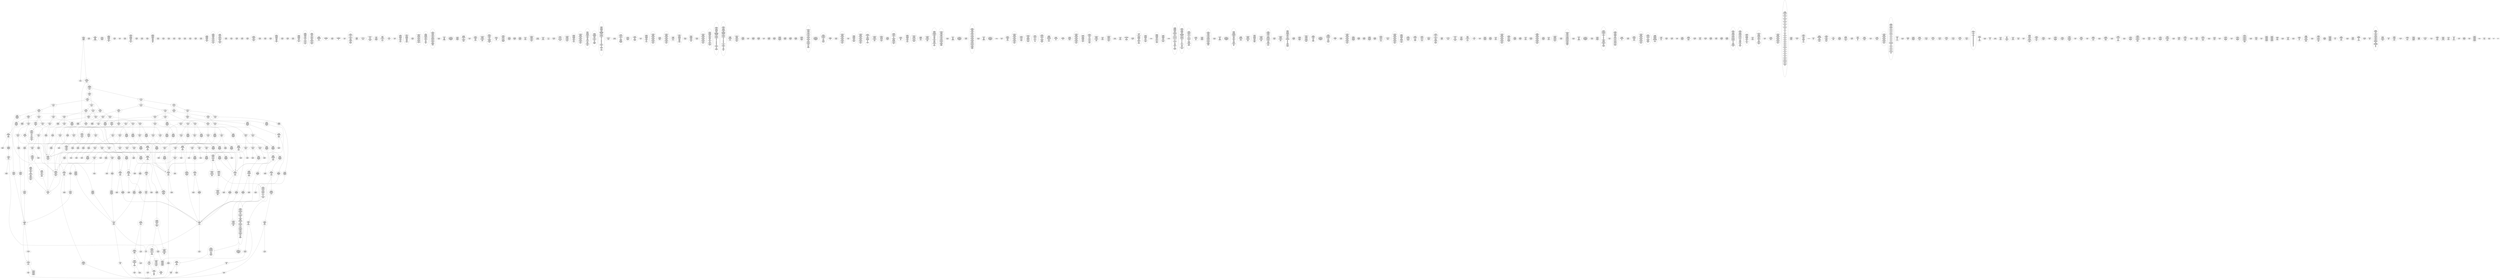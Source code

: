 /* Generated by GvGen v.1.0 (https://www.github.com/stricaud/gvgen) */

digraph G {
compound=true;
   node1 [label="[anywhere]"];
   node2 [label="# 0x0
PUSHX Data
PUSHX Data
MSTORE
CALLVALUE
ISZERO
PUSHX Data
JUMPI
"];
   node3 [label="# 0xc
PUSHX Data
REVERT
"];
   node4 [label="# 0x10
JUMPDEST
PUSHX LogicData
CALLDATASIZE
LT
PUSHX Data
JUMPI
"];
   node5 [label="# 0x1a
PUSHX Data
CALLDATALOAD
PUSHX BitData
SHR
PUSHX LogicData
GT
PUSHX Data
JUMPI
"];
   node6 [label="# 0x2b
PUSHX LogicData
GT
PUSHX Data
JUMPI
"];
   node7 [label="# 0x36
PUSHX LogicData
GT
PUSHX Data
JUMPI
"];
   node8 [label="# 0x41
PUSHX LogicData
GT
PUSHX Data
JUMPI
"];
   node9 [label="# 0x4c
PUSHX LogicData
EQ
PUSHX Data
JUMPI
"];
   node10 [label="# 0x57
PUSHX LogicData
EQ
PUSHX Data
JUMPI
"];
   node11 [label="# 0x62
PUSHX LogicData
EQ
PUSHX Data
JUMPI
"];
   node12 [label="# 0x6d
PUSHX LogicData
EQ
PUSHX Data
JUMPI
"];
   node13 [label="# 0x78
PUSHX Data
REVERT
"];
   node14 [label="# 0x7c
JUMPDEST
PUSHX LogicData
EQ
PUSHX Data
JUMPI
"];
   node15 [label="# 0x88
PUSHX LogicData
EQ
PUSHX Data
JUMPI
"];
   node16 [label="# 0x93
PUSHX LogicData
EQ
PUSHX Data
JUMPI
"];
   node17 [label="# 0x9e
PUSHX LogicData
EQ
PUSHX Data
JUMPI
"];
   node18 [label="# 0xa9
PUSHX Data
REVERT
"];
   node19 [label="# 0xad
JUMPDEST
PUSHX LogicData
GT
PUSHX Data
JUMPI
"];
   node20 [label="# 0xb9
PUSHX LogicData
EQ
PUSHX Data
JUMPI
"];
   node21 [label="# 0xc4
PUSHX LogicData
EQ
PUSHX Data
JUMPI
"];
   node22 [label="# 0xcf
PUSHX LogicData
EQ
PUSHX Data
JUMPI
"];
   node23 [label="# 0xda
PUSHX LogicData
EQ
PUSHX Data
JUMPI
"];
   node24 [label="# 0xe5
PUSHX Data
REVERT
"];
   node25 [label="# 0xe9
JUMPDEST
PUSHX LogicData
EQ
PUSHX Data
JUMPI
"];
   node26 [label="# 0xf5
PUSHX LogicData
EQ
PUSHX Data
JUMPI
"];
   node27 [label="# 0x100
PUSHX LogicData
EQ
PUSHX Data
JUMPI
"];
   node28 [label="# 0x10b
PUSHX LogicData
EQ
PUSHX Data
JUMPI
"];
   node29 [label="# 0x116
PUSHX Data
REVERT
"];
   node30 [label="# 0x11a
JUMPDEST
PUSHX LogicData
GT
PUSHX Data
JUMPI
"];
   node31 [label="# 0x126
PUSHX LogicData
GT
PUSHX Data
JUMPI
"];
   node32 [label="# 0x131
PUSHX LogicData
EQ
PUSHX Data
JUMPI
"];
   node33 [label="# 0x13c
PUSHX LogicData
EQ
PUSHX Data
JUMPI
"];
   node34 [label="# 0x147
PUSHX LogicData
EQ
PUSHX Data
JUMPI
"];
   node35 [label="# 0x152
PUSHX LogicData
EQ
PUSHX Data
JUMPI
"];
   node36 [label="# 0x15d
PUSHX Data
REVERT
"];
   node37 [label="# 0x161
JUMPDEST
PUSHX LogicData
EQ
PUSHX Data
JUMPI
"];
   node38 [label="# 0x16d
PUSHX LogicData
EQ
PUSHX Data
JUMPI
"];
   node39 [label="# 0x178
PUSHX LogicData
EQ
PUSHX Data
JUMPI
"];
   node40 [label="# 0x183
PUSHX LogicData
EQ
PUSHX Data
JUMPI
"];
   node41 [label="# 0x18e
PUSHX Data
REVERT
"];
   node42 [label="# 0x192
JUMPDEST
PUSHX LogicData
GT
PUSHX Data
JUMPI
"];
   node43 [label="# 0x19e
PUSHX LogicData
EQ
PUSHX Data
JUMPI
"];
   node44 [label="# 0x1a9
PUSHX LogicData
EQ
PUSHX Data
JUMPI
"];
   node45 [label="# 0x1b4
PUSHX LogicData
EQ
PUSHX Data
JUMPI
"];
   node46 [label="# 0x1bf
PUSHX LogicData
EQ
PUSHX Data
JUMPI
"];
   node47 [label="# 0x1ca
PUSHX Data
REVERT
"];
   node48 [label="# 0x1ce
JUMPDEST
PUSHX LogicData
EQ
PUSHX Data
JUMPI
"];
   node49 [label="# 0x1da
PUSHX LogicData
EQ
PUSHX Data
JUMPI
"];
   node50 [label="# 0x1e5
PUSHX LogicData
EQ
PUSHX Data
JUMPI
"];
   node51 [label="# 0x1f0
PUSHX LogicData
EQ
PUSHX Data
JUMPI
"];
   node52 [label="# 0x1fb
PUSHX Data
REVERT
"];
   node53 [label="# 0x1ff
JUMPDEST
PUSHX LogicData
GT
PUSHX Data
JUMPI
"];
   node54 [label="# 0x20b
PUSHX LogicData
GT
PUSHX Data
JUMPI
"];
   node55 [label="# 0x216
PUSHX LogicData
GT
PUSHX Data
JUMPI
"];
   node56 [label="# 0x221
PUSHX LogicData
EQ
PUSHX Data
JUMPI
"];
   node57 [label="# 0x22c
PUSHX LogicData
EQ
PUSHX Data
JUMPI
"];
   node58 [label="# 0x237
PUSHX LogicData
EQ
PUSHX Data
JUMPI
"];
   node59 [label="# 0x242
PUSHX LogicData
EQ
PUSHX Data
JUMPI
"];
   node60 [label="# 0x24d
PUSHX Data
REVERT
"];
   node61 [label="# 0x251
JUMPDEST
PUSHX LogicData
EQ
PUSHX Data
JUMPI
"];
   node62 [label="# 0x25d
PUSHX LogicData
EQ
PUSHX Data
JUMPI
"];
   node63 [label="# 0x268
PUSHX LogicData
EQ
PUSHX Data
JUMPI
"];
   node64 [label="# 0x273
PUSHX LogicData
EQ
PUSHX Data
JUMPI
"];
   node65 [label="# 0x27e
PUSHX Data
REVERT
"];
   node66 [label="# 0x282
JUMPDEST
PUSHX LogicData
GT
PUSHX Data
JUMPI
"];
   node67 [label="# 0x28e
PUSHX LogicData
EQ
PUSHX Data
JUMPI
"];
   node68 [label="# 0x299
PUSHX LogicData
EQ
PUSHX Data
JUMPI
"];
   node69 [label="# 0x2a4
PUSHX LogicData
EQ
PUSHX Data
JUMPI
"];
   node70 [label="# 0x2af
PUSHX LogicData
EQ
PUSHX Data
JUMPI
"];
   node71 [label="# 0x2ba
PUSHX Data
REVERT
"];
   node72 [label="# 0x2be
JUMPDEST
PUSHX LogicData
EQ
PUSHX Data
JUMPI
"];
   node73 [label="# 0x2ca
PUSHX LogicData
EQ
PUSHX Data
JUMPI
"];
   node74 [label="# 0x2d5
PUSHX LogicData
EQ
PUSHX Data
JUMPI
"];
   node75 [label="# 0x2e0
PUSHX LogicData
EQ
PUSHX Data
JUMPI
"];
   node76 [label="# 0x2eb
PUSHX Data
REVERT
"];
   node77 [label="# 0x2ef
JUMPDEST
PUSHX LogicData
GT
PUSHX Data
JUMPI
"];
   node78 [label="# 0x2fb
PUSHX LogicData
GT
PUSHX Data
JUMPI
"];
   node79 [label="# 0x306
PUSHX LogicData
EQ
PUSHX Data
JUMPI
"];
   node80 [label="# 0x311
PUSHX LogicData
EQ
PUSHX Data
JUMPI
"];
   node81 [label="# 0x31c
PUSHX LogicData
EQ
PUSHX Data
JUMPI
"];
   node82 [label="# 0x327
PUSHX LogicData
EQ
PUSHX Data
JUMPI
"];
   node83 [label="# 0x332
PUSHX Data
REVERT
"];
   node84 [label="# 0x336
JUMPDEST
PUSHX LogicData
EQ
PUSHX Data
JUMPI
"];
   node85 [label="# 0x342
PUSHX LogicData
EQ
PUSHX Data
JUMPI
"];
   node86 [label="# 0x34d
PUSHX LogicData
EQ
PUSHX Data
JUMPI
"];
   node87 [label="# 0x358
PUSHX LogicData
EQ
PUSHX Data
JUMPI
"];
   node88 [label="# 0x363
PUSHX Data
REVERT
"];
   node89 [label="# 0x367
JUMPDEST
PUSHX LogicData
GT
PUSHX Data
JUMPI
"];
   node90 [label="# 0x373
PUSHX LogicData
EQ
PUSHX Data
JUMPI
"];
   node91 [label="# 0x37e
PUSHX LogicData
EQ
PUSHX Data
JUMPI
"];
   node92 [label="# 0x389
PUSHX LogicData
EQ
PUSHX Data
JUMPI
"];
   node93 [label="# 0x394
PUSHX LogicData
EQ
PUSHX Data
JUMPI
"];
   node94 [label="# 0x39f
PUSHX Data
REVERT
"];
   node95 [label="# 0x3a3
JUMPDEST
PUSHX LogicData
EQ
PUSHX Data
JUMPI
"];
   node96 [label="# 0x3af
PUSHX LogicData
EQ
PUSHX Data
JUMPI
"];
   node97 [label="# 0x3ba
PUSHX LogicData
EQ
PUSHX Data
JUMPI
"];
   node98 [label="# 0x3c5
PUSHX LogicData
EQ
PUSHX Data
JUMPI
"];
   node99 [label="# 0x3d0
JUMPDEST
PUSHX Data
REVERT
"];
   node100 [label="# 0x3d5
JUMPDEST
PUSHX Data
PUSHX Data
CALLDATASIZE
PUSHX Data
PUSHX Data
JUMP
"];
   node101 [label="# 0x3e3
JUMPDEST
PUSHX Data
JUMP
"];
   node102 [label="# 0x3e8
JUMPDEST
PUSHX MemData
MLOAD
ISZERO
ISZERO
MSTORE
PUSHX ArithData
ADD
"];
   node103 [label="# 0x3f4
JUMPDEST
PUSHX MemData
MLOAD
SUB
RETURN
"];
   node104 [label="# 0x3fd
JUMPDEST
PUSHX Data
PUSHX StorData
SLOAD
JUMP
"];
   node105 [label="# 0x406
JUMPDEST
PUSHX MemData
MLOAD
MSTORE
PUSHX ArithData
ADD
PUSHX Data
JUMP
"];
   node106 [label="# 0x414
JUMPDEST
PUSHX Data
PUSHX Data
JUMP
"];
   node107 [label="# 0x41c
JUMPDEST
PUSHX MemData
MLOAD
PUSHX Data
PUSHX Data
JUMP
"];
   node108 [label="# 0x429
JUMPDEST
PUSHX Data
PUSHX Data
CALLDATASIZE
PUSHX Data
PUSHX Data
JUMP
"];
   node109 [label="# 0x437
JUMPDEST
PUSHX Data
PUSHX Data
MSTORE
PUSHX Data
MSTORE
PUSHX Data
SHA3
SLOAD
PUSHX BitData
AND
JUMP
"];
   node110 [label="# 0x45f
JUMPDEST
PUSHX MemData
MLOAD
PUSHX BitData
AND
MSTORE
PUSHX ArithData
ADD
PUSHX Data
JUMP
"];
   node111 [label="# 0x484
JUMPDEST
PUSHX Data
PUSHX Data
CALLDATASIZE
PUSHX Data
PUSHX Data
JUMP
"];
   node112 [label="# 0x492
JUMPDEST
PUSHX Data
JUMP
"];
   node113 [label="# 0x497
JUMPDEST
STOP
"];
   node114 [label="# 0x499
JUMPDEST
PUSHX Data
PUSHX Data
CALLDATASIZE
PUSHX Data
PUSHX Data
JUMP
"];
   node115 [label="# 0x4a7
JUMPDEST
PUSHX Data
JUMP
"];
   node116 [label="# 0x4ac
JUMPDEST
PUSHX Data
PUSHX Data
JUMP
"];
   node117 [label="# 0x4b4
JUMPDEST
PUSHX Data
PUSHX Data
CALLDATASIZE
PUSHX Data
PUSHX Data
JUMP
"];
   node118 [label="# 0x4c2
JUMPDEST
PUSHX BitData
AND
PUSHX Data
MSTORE
PUSHX Data
PUSHX Data
MSTORE
PUSHX Data
SHA3
SLOAD
PUSHX Data
DIV
PUSHX BitData
AND
JUMP
"];
   node119 [label="# 0x4f8
JUMPDEST
PUSHX Data
PUSHX Data
CALLDATASIZE
PUSHX Data
PUSHX Data
JUMP
"];
   node120 [label="# 0x506
JUMPDEST
PUSHX Data
JUMP
"];
   node121 [label="# 0x50b
JUMPDEST
PUSHX StorData
SLOAD
PUSHX Data
PUSHX BitData
AND
JUMP
"];
   node122 [label="# 0x52b
JUMPDEST
PUSHX StorData
SLOAD
PUSHX Data
PUSHX BitData
AND
PUSHX Data
DIV
AND
PUSHX Data
DIV
AND
PUSHX Data
DIV
PUSHX BitData
AND
PUSHX Data
DIV
PUSHX BitData
AND
JUMP
"];
   node123 [label="# 0x5b3
JUMPDEST
PUSHX Data
MLOAD
PUSHX BitData
AND
MSTORE
AND
PUSHX ArithData
ADD
MSTORE
AND
ADD
MSTORE
PUSHX BitData
AND
PUSHX ArithData
ADD
MSTORE
ISZERO
ISZERO
PUSHX ArithData
ADD
MSTORE
PUSHX ArithData
ADD
PUSHX Data
JUMP
"];
   node124 [label="# 0x5f6
JUMPDEST
PUSHX Data
PUSHX Data
CALLDATASIZE
PUSHX Data
PUSHX Data
JUMP
"];
   node125 [label="# 0x604
JUMPDEST
PUSHX Data
JUMP
"];
   node126 [label="# 0x609
JUMPDEST
PUSHX Data
PUSHX Data
CALLDATASIZE
PUSHX Data
PUSHX Data
JUMP
"];
   node127 [label="# 0x617
JUMPDEST
PUSHX Data
JUMP
"];
   node128 [label="# 0x61c
JUMPDEST
PUSHX Data
PUSHX Data
JUMP
"];
   node129 [label="# 0x643
JUMPDEST
PUSHX Data
PUSHX Data
JUMP
"];
   node130 [label="# 0x66a
JUMPDEST
PUSHX StorData
SLOAD
PUSHX Data
PUSHX BitData
AND
PUSHX Data
DIV
AND
JUMP
"];
   node131 [label="# 0x69e
JUMPDEST
PUSHX Data
MLOAD
PUSHX BitData
AND
MSTORE
AND
PUSHX ArithData
ADD
MSTORE
ADD
PUSHX Data
JUMP
"];
   node132 [label="# 0x6c7
JUMPDEST
PUSHX Data
PUSHX Data
CALLDATASIZE
PUSHX Data
PUSHX Data
JUMP
"];
   node133 [label="# 0x6d5
JUMPDEST
PUSHX Data
PUSHX Data
MSTORE
PUSHX Data
MSTORE
PUSHX Data
SHA3
MSTORE
MSTORE
SHA3
MSTORE
MSTORE
SHA3
SLOAD
JUMP
"];
   node134 [label="# 0x6f8
JUMPDEST
PUSHX Data
PUSHX Data
JUMP
"];
   node135 [label="# 0x71f
JUMPDEST
PUSHX Data
PUSHX Data
CALLDATASIZE
PUSHX Data
PUSHX Data
JUMP
"];
   node136 [label="# 0x72d
JUMPDEST
PUSHX Data
JUMP
"];
   node137 [label="# 0x732
JUMPDEST
PUSHX Data
PUSHX Data
JUMP
"];
   node138 [label="# 0x73a
JUMPDEST
PUSHX Data
PUSHX Data
JUMP
"];
   node139 [label="# 0x743
JUMPDEST
PUSHX Data
PUSHX Data
JUMP
"];
   node140 [label="# 0x74b
JUMPDEST
PUSHX Data
PUSHX Data
JUMP
"];
   node141 [label="# 0x753
JUMPDEST
PUSHX Data
PUSHX Data
CALLDATASIZE
PUSHX Data
PUSHX Data
JUMP
"];
   node142 [label="# 0x761
JUMPDEST
PUSHX Data
JUMP
"];
   node143 [label="# 0x766
JUMPDEST
PUSHX Data
PUSHX Data
JUMP
"];
   node144 [label="# 0x76e
JUMPDEST
PUSHX Data
PUSHX Data
CALLDATASIZE
PUSHX Data
PUSHX Data
JUMP
"];
   node145 [label="# 0x77c
JUMPDEST
PUSHX Data
JUMP
"];
   node146 [label="# 0x781
JUMPDEST
PUSHX Data
PUSHX Data
CALLDATASIZE
PUSHX Data
PUSHX Data
JUMP
"];
   node147 [label="# 0x78f
JUMPDEST
PUSHX Data
JUMP
"];
   node148 [label="# 0x794
JUMPDEST
PUSHX Data
PUSHX Data
JUMP
"];
   node149 [label="# 0x7bb
JUMPDEST
PUSHX Data
PUSHX Data
JUMP
"];
   node150 [label="# 0x7c3
JUMPDEST
PUSHX Data
PUSHX Data
CALLDATASIZE
PUSHX Data
PUSHX Data
JUMP
"];
   node151 [label="# 0x7d1
JUMPDEST
PUSHX Data
JUMP
"];
   node152 [label="# 0x7d6
JUMPDEST
PUSHX Data
PUSHX Data
CALLDATASIZE
PUSHX Data
PUSHX Data
JUMP
"];
   node153 [label="# 0x7e4
JUMPDEST
PUSHX Data
JUMP
"];
   node154 [label="# 0x7e9
JUMPDEST
PUSHX Data
PUSHX Data
CALLDATASIZE
PUSHX Data
PUSHX Data
JUMP
"];
   node155 [label="# 0x7f7
JUMPDEST
PUSHX Data
JUMP
"];
   node156 [label="# 0x7fc
JUMPDEST
PUSHX Data
PUSHX Data
CALLDATASIZE
PUSHX Data
PUSHX Data
JUMP
"];
   node157 [label="# 0x80a
JUMPDEST
PUSHX Data
JUMP
"];
   node158 [label="# 0x80f
JUMPDEST
PUSHX Data
PUSHX Data
CALLDATASIZE
PUSHX Data
PUSHX Data
JUMP
"];
   node159 [label="# 0x81d
JUMPDEST
PUSHX Data
JUMP
"];
   node160 [label="# 0x822
JUMPDEST
PUSHX Data
PUSHX Data
CALLDATASIZE
PUSHX Data
PUSHX Data
JUMP
"];
   node161 [label="# 0x830
JUMPDEST
PUSHX Data
PUSHX Data
MSTORE
PUSHX Data
MSTORE
PUSHX Data
SHA3
SLOAD
PUSHX BitData
AND
JUMP
"];
   node162 [label="# 0x845
JUMPDEST
PUSHX Data
PUSHX Data
JUMP
"];
   node163 [label="# 0x86c
JUMPDEST
PUSHX StorData
SLOAD
PUSHX Data
PUSHX BitData
AND
JUMP
"];
   node164 [label="# 0x88c
JUMPDEST
PUSHX Data
PUSHX Data
CALLDATASIZE
PUSHX Data
PUSHX Data
JUMP
"];
   node165 [label="# 0x89a
JUMPDEST
PUSHX Data
PUSHX Data
MSTORE
PUSHX Data
MSTORE
PUSHX Data
SHA3
SLOAD
PUSHX BitData
AND
PUSHX Data
DIV
PUSHX BitData
AND
PUSHX Data
DIV
PUSHX BitData
AND
JUMP
"];
   node166 [label="# 0x90d
JUMPDEST
PUSHX Data
MLOAD
PUSHX BitData
AND
MSTORE
PUSHX BitData
AND
PUSHX ArithData
ADD
MSTORE
PUSHX BitData
AND
ADD
MSTORE
PUSHX ArithData
ADD
PUSHX Data
JUMP
"];
   node167 [label="# 0x94e
JUMPDEST
PUSHX Data
PUSHX Data
JUMP
"];
   node168 [label="# 0x956
JUMPDEST
PUSHX Data
PUSHX Data
CALLDATASIZE
PUSHX Data
PUSHX Data
JUMP
"];
   node169 [label="# 0x964
JUMPDEST
PUSHX Data
JUMP
"];
   node170 [label="# 0x969
JUMPDEST
PUSHX Data
PUSHX Data
CALLDATASIZE
PUSHX Data
PUSHX Data
JUMP
"];
   node171 [label="# 0x977
JUMPDEST
PUSHX Data
JUMP
"];
   node172 [label="# 0x97c
JUMPDEST
PUSHX Data
PUSHX Data
CALLDATASIZE
PUSHX Data
PUSHX Data
JUMP
"];
   node173 [label="# 0x98a
JUMPDEST
PUSHX Data
JUMP
"];
   node174 [label="# 0x98f
JUMPDEST
PUSHX Data
PUSHX Data
CALLDATASIZE
PUSHX Data
PUSHX Data
JUMP
"];
   node175 [label="# 0x99d
JUMPDEST
PUSHX Data
JUMP
"];
   node176 [label="# 0x9a2
JUMPDEST
PUSHX Data
PUSHX Data
CALLDATASIZE
PUSHX Data
PUSHX Data
JUMP
"];
   node177 [label="# 0x9b0
JUMPDEST
PUSHX Data
JUMP
"];
   node178 [label="# 0x9dd
JUMPDEST
PUSHX MemData
MLOAD
PUSHX BitData
AND
MSTORE
PUSHX ArithData
ADD
PUSHX Data
JUMP
"];
   node179 [label="# 0xa0e
JUMPDEST
PUSHX Data
PUSHX Data
JUMP
"];
   node180 [label="# 0xa16
JUMPDEST
PUSHX Data
PUSHX Data
CALLDATASIZE
PUSHX Data
PUSHX Data
JUMP
"];
   node181 [label="# 0xa24
JUMPDEST
PUSHX Data
JUMP
"];
   node182 [label="# 0xa29
JUMPDEST
PUSHX Data
PUSHX Data
JUMP
"];
   node183 [label="# 0xa32
JUMPDEST
PUSHX Data
PUSHX Data
CALLDATASIZE
PUSHX Data
PUSHX Data
JUMP
"];
   node184 [label="# 0xa40
JUMPDEST
PUSHX Data
JUMP
"];
   node185 [label="# 0xa45
JUMPDEST
PUSHX StorData
SLOAD
PUSHX Data
PUSHX Data
DIV
PUSHX BitData
AND
JUMP
"];
   node186 [label="# 0xa75
JUMPDEST
PUSHX MemData
MLOAD
PUSHX BitData
AND
MSTORE
PUSHX ArithData
ADD
PUSHX Data
JUMP
"];
   node187 [label="# 0xa96
JUMPDEST
PUSHX Data
PUSHX Data
CALLDATASIZE
PUSHX Data
PUSHX Data
JUMP
"];
   node188 [label="# 0xaa4
JUMPDEST
PUSHX Data
JUMP
"];
   node189 [label="# 0xaa9
JUMPDEST
PUSHX Data
PUSHX Data
JUMP
"];
   node190 [label="# 0xab1
JUMPDEST
PUSHX Data
PUSHX Data
JUMP
"];
   node191 [label="# 0xab9
JUMPDEST
PUSHX Data
PUSHX Data
JUMP
"];
   node192 [label="# 0xae0
JUMPDEST
PUSHX Data
PUSHX Data
JUMP
"];
   node193 [label="# 0xb07
JUMPDEST
PUSHX Data
PUSHX Data
JUMP
"];
   node194 [label="# 0xb0f
JUMPDEST
PUSHX Data
PUSHX Data
CALLDATASIZE
PUSHX Data
PUSHX Data
JUMP
"];
   node195 [label="# 0xb1d
JUMPDEST
PUSHX Data
PUSHX Data
MSTORE
PUSHX Data
MSTORE
PUSHX Data
SHA3
MSTORE
MSTORE
SHA3
SLOAD
PUSHX BitData
AND
JUMP
"];
   node196 [label="# 0xb3d
JUMPDEST
PUSHX Data
PUSHX Data
CALLDATASIZE
PUSHX Data
PUSHX Data
JUMP
"];
   node197 [label="# 0xb4b
JUMPDEST
PUSHX Data
JUMP
"];
   node198 [label="# 0xb76
JUMPDEST
PUSHX Data
PUSHX Data
CALLDATASIZE
PUSHX Data
PUSHX Data
JUMP
"];
   node199 [label="# 0xb84
JUMPDEST
PUSHX Data
JUMP
"];
   node200 [label="# 0xb89
JUMPDEST
PUSHX Data
PUSHX Data
CALLDATASIZE
PUSHX Data
PUSHX Data
JUMP
"];
   node201 [label="# 0xb97
JUMPDEST
PUSHX Data
JUMP
"];
   node202 [label="# 0xb9c
JUMPDEST
PUSHX Data
PUSHX Data
JUMP
"];
   node203 [label="# 0xba4
JUMPDEST
PUSHX Data
PUSHX Data
CALLDATASIZE
PUSHX Data
PUSHX Data
JUMP
"];
   node204 [label="# 0xbb2
JUMPDEST
PUSHX Data
MSTORE
PUSHX Data
PUSHX Data
MSTORE
PUSHX Data
SHA3
SLOAD
PUSHX Data
DIV
PUSHX BitData
AND
JUMP
"];
   node205 [label="# 0xbea
JUMPDEST
PUSHX StorData
SLOAD
PUSHX Data
PUSHX BitData
AND
JUMP
"];
   node206 [label="# 0xc06
JUMPDEST
PUSHX Data
PUSHX Data
JUMP
"];
   node207 [label="# 0xc2d
JUMPDEST
PUSHX Data
PUSHX Data
CALLDATASIZE
PUSHX Data
PUSHX Data
JUMP
"];
   node208 [label="# 0xc3b
JUMPDEST
PUSHX Data
PUSHX Data
MSTORE
PUSHX Data
MSTORE
PUSHX Data
SHA3
SLOAD
PUSHX BitData
AND
PUSHX Data
DIV
AND
PUSHX Data
DIV
PUSHX BitData
AND
PUSHX Data
DIV
PUSHX BitData
AND
JUMP
"];
   node209 [label="# 0xca7
JUMPDEST
PUSHX Data
MLOAD
PUSHX BitData
AND
MSTORE
AND
PUSHX ArithData
ADD
MSTORE
PUSHX BitData
AND
ADD
MSTORE
PUSHX BitData
AND
PUSHX ArithData
ADD
MSTORE
PUSHX ArithData
ADD
PUSHX Data
JUMP
"];
   node210 [label="# 0xcf0
JUMPDEST
PUSHX Data
PUSHX LogicData
PUSHX BitData
AND
EQ
PUSHX Data
JUMPI
"];
   node211 [label="# 0xd3d
PUSHX LogicData
PUSHX BitData
AND
EQ
"];
   node212 [label="# 0xd83
JUMPDEST
PUSHX Data
JUMPI
"];
   node213 [label="# 0xd89
PUSHX LogicData
PUSHX BitData
AND
EQ
"];
   node214 [label="# 0xdcf
JUMPDEST
JUMP
"];
   node215 [label="# 0xdd5
JUMPDEST
PUSHX StorData
SLOAD
PUSHX Data
PUSHX Data
JUMP
"];
   node216 [label="# 0xde2
JUMPDEST
PUSHX ArithData
ADD
PUSHX ArithData
DIV
MUL
PUSHX ArithData
ADD
PUSHX MemData
MLOAD
ADD
PUSHX Data
MSTORE
MSTORE
PUSHX ArithData
ADD
SLOAD
PUSHX Data
PUSHX Data
JUMP
"];
   node217 [label="# 0xe0e
JUMPDEST
ISZERO
PUSHX Data
JUMPI
"];
   node218 [label="# 0xe15
PUSHX LogicData
LT
PUSHX Data
JUMPI
"];
   node219 [label="# 0xe1d
PUSHX ArithData
SLOAD
DIV
MUL
MSTORE
PUSHX ArithData
ADD
PUSHX Data
JUMP
"];
   node220 [label="# 0xe30
JUMPDEST
ADD
PUSHX Data
MSTORE
PUSHX Data
PUSHX Data
SHA3
"];
   node221 [label="# 0xe3e
JUMPDEST
SLOAD
MSTORE
PUSHX ArithData
ADD
PUSHX ArithData
ADD
GT
PUSHX Data
JUMPI
"];
   node222 [label="# 0xe52
SUB
PUSHX BitData
AND
ADD
"];
   node223 [label="# 0xe5b
JUMPDEST
JUMP
"];
   node224 [label="# 0xe63
JUMPDEST
PUSHX Data
MSTORE
PUSHX Data
PUSHX Data
MSTORE
PUSHX Data
SHA3
SLOAD
PUSHX BitData
AND
CALLER
EQ
PUSHX Data
JUMPI
"];
   node225 [label="# 0xe91
PUSHX BitData
AND
PUSHX Data
MSTORE
PUSHX Data
PUSHX Data
MSTORE
PUSHX Data
SHA3
CALLER
MSTORE
MSTORE
SHA3
SLOAD
PUSHX BitData
AND
"];
   node226 [label="# 0xec6
JUMPDEST
PUSHX Data
JUMPI
"];
   node227 [label="# 0xecb
PUSHX MemData
MLOAD
PUSHX Data
MSTORE
PUSHX Data
PUSHX ArithData
ADD
MSTORE
PUSHX Data
PUSHX ArithData
ADD
MSTORE
PUSHX Data
PUSHX ArithData
ADD
MSTORE
PUSHX ArithData
ADD
"];
   node228 [label="# 0xf28
JUMPDEST
PUSHX MemData
MLOAD
SUB
REVERT
"];
   node229 [label="# 0xf31
JUMPDEST
PUSHX Data
MSTORE
PUSHX Data
PUSHX Data
MSTORE
PUSHX MemData
SHA3
SLOAD
PUSHX BitData
AND
PUSHX BitData
AND
OR
SSTORE
MLOAD
AND
PUSHX Data
LOGX
JUMP
"];
   node230 [label="# 0xfb2
JUMPDEST
PUSHX MemData
MLOAD
PUSHX Data
MSTORE
CALLER
PUSHX ArithData
ADD
MSTORE
PUSHX ArithData
ADD
MSTORE
PUSHX BitData
PUSHX BitData
AND
PUSHX Data
PUSHX ArithData
ADD
PUSHX Data
PUSHX MemData
MLOAD
SUB
PUSHX Data
EXTCODESIZE
ISZERO
ISZERO
PUSHX Data
JUMPI
"];
   node231 [label="# 0x103c
PUSHX Data
REVERT
"];
   node232 [label="# 0x1040
JUMPDEST
GAS
CALL
ISZERO
ISZERO
PUSHX Data
JUMPI
"];
   node233 [label="# 0x104b
RETURNDATASIZE
PUSHX Data
RETURNDATACOPY
RETURNDATASIZE
PUSHX Data
REVERT
"];
   node234 [label="# 0x1054
JUMPDEST
PUSHX Data
CALLER
PUSHX Data
PUSHX Data
JUMP
"];
   node235 [label="# 0x1064
JUMPDEST
JUMP
"];
   node236 [label="# 0x1067
JUMPDEST
PUSHX Data
PUSHX Data
PUSHX Data
TIMESTAMP
PUSHX Data
JUMP
"];
   node237 [label="# 0x1094
JUMPDEST
PUSHX Data
PUSHX Data
PUSHX ArithData
MUL
DIV
PUSHX StorData
SLOAD
PUSHX BitData
AND
PUSHX Data
JUMP
"];
   node238 [label="# 0x10c3
JUMPDEST
JUMP
"];
   node239 [label="# 0x10c9
JUMPDEST
PUSHX StorData
SLOAD
PUSHX BitData
AND
CALLER
EQ
PUSHX Data
JUMPI
"];
   node240 [label="# 0x10e9
PUSHX MemData
MLOAD
PUSHX Data
MSTORE
PUSHX ArithData
ADD
PUSHX MemData
MLOAD
SUB
REVERT
"];
   node241 [label="# 0x111a
JUMPDEST
PUSHX StorData
SLOAD
PUSHX BitData
AND
PUSHX BitData
AND
OR
SSTORE
PUSHX MemData
MLOAD
PUSHX Data
PUSHX Data
MSTORE
PUSHX ArithData
ADD
JUMP
"];
   node242 [label="# 0x117f
JUMPDEST
PUSHX MemData
MLOAD
SUB
LOGX
JUMP
"];
   node243 [label="# 0x118b
JUMPDEST
PUSHX StorData
SLOAD
PUSHX Data
PUSHX Data
DIV
PUSHX BitData
AND
PUSHX Data
PUSHX Data
PUSHX Data
PUSHX Data
JUMP
"];
   node244 [label="# 0x11c5
JUMPDEST
PUSHX Data
PUSHX Data
PUSHX Data
JUMP
"];
   node245 [label="# 0x11d0
JUMPDEST
PUSHX Data
PUSHX Data
JUMP
"];
   node246 [label="# 0x11da
JUMPDEST
PUSHX Data
PUSHX Data
PUSHX Data
JUMP
"];
   node247 [label="# 0x11e6
JUMPDEST
LT
ISZERO
PUSHX Data
JUMPI
"];
   node248 [label="# 0x11f1
PUSHX MemData
MLOAD
PUSHX Data
MSTORE
PUSHX ArithData
ADD
MSTORE
PUSHX ArithData
ADD
PUSHX Data
JUMP
"];
   node249 [label="# 0x1225
JUMPDEST
PUSHX Data
PUSHX Data
"];
   node250 [label="# 0x122b
JUMPDEST
LT
ISZERO
PUSHX Data
JUMPI
"];
   node251 [label="# 0x1234
LT
PUSHX Data
JUMPI
"];
   node252 [label="# 0x123e
PUSHX Data
PUSHX Data
JUMP
"];
   node253 [label="# 0x1245
JUMPDEST
PUSHX ArithData
MUL
ADD
CALLDATALOAD
PUSHX LogicData
LT
PUSHX Data
JUMPI
"];
   node254 [label="# 0x125a
PUSHX MemData
MLOAD
PUSHX Data
MSTORE
PUSHX ArithData
ADD
MSTORE
PUSHX ArithData
ADD
PUSHX Data
JUMP
"];
   node255 [label="# 0x128e
JUMPDEST
PUSHX Data
MSTORE
PUSHX Data
PUSHX Data
MSTORE
PUSHX Data
SHA3
SLOAD
PUSHX BitData
AND
CALLER
EQ
PUSHX Data
JUMPI
"];
   node256 [label="# 0x12bb
PUSHX MemData
MLOAD
PUSHX Data
MSTORE
PUSHX Data
PUSHX ArithData
ADD
MSTORE
PUSHX Data
PUSHX ArithData
ADD
MSTORE
PUSHX Data
PUSHX ArithData
ADD
MSTORE
PUSHX ArithData
ADD
PUSHX Data
JUMP
"];
   node257 [label="# 0x131c
JUMPDEST
SLOAD
PUSHX Data
MSTORE
PUSHX Data
PUSHX Data
MSTORE
PUSHX MemData
SHA3
SLOAD
PUSHX BitData
AND
SSTORE
SLOAD
AND
SSTORE
MLOAD
PUSHX Data
DIV
PUSHX BitData
AND
ADD
CALLER
PUSHX Data
LOGX
PUSHX ArithData
ADD
PUSHX Data
JUMP
"];
   node258 [label="# 0x13ba
JUMPDEST
PUSHX Data
MSTORE
PUSHX ArithData
PUSHX Data
MSTORE
PUSHX Data
SHA3
SLOAD
PUSHX BitData
AND
PUSHX ArithData
MUL
PUSHX BitData
AND
MUL
OR
SSTORE
PUSHX Data
CALLER
PUSHX Data
JUMP
"];
   node259 [label="# 0x1426
JUMPDEST
CALLER
PUSHX Data
MSTORE
PUSHX Data
PUSHX Data
MSTORE
PUSHX Data
SHA3
SLOAD
PUSHX BitData
PUSHX ArithData
PUSHX BitData
TIMESTAMP
AND
PUSHX ArithData
MUL
PUSHX BitData
PUSHX BitData
AND
PUSHX ArithData
MUL
AND
AND
OR
OR
DIV
AND
ADD
AND
MUL
AND
AND
OR
SUB
AND
PUSHX BitData
AND
PUSHX BitData
AND
OR
OR
SSTORE
PUSHX Data
PUSHX Data
DIV
GT
ISZERO
PUSHX Data
JUMPI
"];
   node260 [label="# 0x1525
PUSHX ArithData
MUL
PUSHX Data
JUMP
"];
   node261 [label="# 0x152d
JUMPDEST
PUSHX Data
"];
   node262 [label="# 0x1530
JUMPDEST
PUSHX ArithData
ADD
PUSHX BitData
AND
PUSHX ArithData
MUL
AND
OR
PUSHX Data
SSTORE
CALLER
PUSHX Data
PUSHX Data
PUSHX Data
PUSHX Data
JUMP
"];
   node263 [label="# 0x1591
JUMPDEST
PUSHX MemData
MLOAD
PUSHX Data
PUSHX Data
JUMP
"];
   node264 [label="# 0x159f
JUMPDEST
PUSHX MemData
MLOAD
SUB
LOGX
PUSHX Data
CALLER
PUSHX Data
JUMP
"];
   node265 [label="# 0x15b1
JUMPDEST
JUMP
"];
   node266 [label="# 0x15bb
JUMPDEST
PUSHX Data
MSTORE
PUSHX Data
PUSHX Data
MSTORE
PUSHX Data
SHA3
SLOAD
PUSHX BitData
AND
AND
EQ
PUSHX Data
JUMPI
"];
   node267 [label="# 0x15ea
PUSHX MemData
MLOAD
PUSHX Data
MSTORE
PUSHX Data
PUSHX ArithData
ADD
MSTORE
PUSHX Data
PUSHX ArithData
ADD
MSTORE
PUSHX Data
PUSHX ArithData
ADD
MSTORE
PUSHX ArithData
ADD
PUSHX Data
JUMP
"];
   node268 [label="# 0x164b
JUMPDEST
PUSHX BitData
AND
PUSHX Data
JUMPI
"];
   node269 [label="# 0x1667
PUSHX MemData
MLOAD
PUSHX Data
MSTORE
PUSHX Data
PUSHX ArithData
ADD
MSTORE
PUSHX Data
PUSHX ArithData
ADD
MSTORE
PUSHX Data
PUSHX ArithData
ADD
MSTORE
PUSHX ArithData
ADD
PUSHX Data
JUMP
"];
   node270 [label="# 0x16c8
JUMPDEST
CALLER
PUSHX BitData
AND
EQ
PUSHX Data
JUMPI
"];
   node271 [label="# 0x16e7
PUSHX BitData
AND
PUSHX Data
MSTORE
PUSHX Data
PUSHX Data
MSTORE
PUSHX Data
SHA3
CALLER
MSTORE
MSTORE
SHA3
SLOAD
PUSHX BitData
AND
"];
   node272 [label="# 0x171c
JUMPDEST
PUSHX Data
JUMPI
"];
   node273 [label="# 0x1722
PUSHX Data
MSTORE
PUSHX Data
PUSHX Data
MSTORE
PUSHX Data
SHA3
SLOAD
PUSHX BitData
AND
CALLER
EQ
"];
   node274 [label="# 0x174a
JUMPDEST
PUSHX Data
JUMPI
"];
   node275 [label="# 0x174f
PUSHX MemData
MLOAD
PUSHX Data
MSTORE
PUSHX Data
PUSHX ArithData
ADD
MSTORE
PUSHX Data
PUSHX ArithData
ADD
MSTORE
PUSHX Data
PUSHX ArithData
ADD
MSTORE
PUSHX ArithData
ADD
PUSHX Data
JUMP
"];
   node276 [label="# 0x17b0
JUMPDEST
PUSHX Data
MSTORE
PUSHX Data
PUSHX Data
MSTORE
PUSHX Data
SHA3
SLOAD
PUSHX BitData
AND
SSTORE
PUSHX Data
MSTORE
SHA3
SLOAD
AND
PUSHX BitData
AND
OR
SSTORE
PUSHX Data
DIV
PUSHX BitData
AND
PUSHX Data
PUSHX Data
JUMP
"];
   node277 [label="# 0x1842
JUMPDEST
PUSHX BitData
AND
PUSHX Data
MSTORE
PUSHX Data
PUSHX Data
MSTORE
PUSHX Data
SHA3
SLOAD
PUSHX ArithData
PUSHX BitData
PUSHX ArithData
PUSHX BitData
TIMESTAMP
AND
PUSHX ArithData
MUL
PUSHX BitData
PUSHX BitData
AND
PUSHX ArithData
MUL
AND
AND
OR
OR
DIV
AND
SUB
AND
MUL
AND
AND
OR
ADD
AND
PUSHX BitData
AND
PUSHX BitData
AND
OR
OR
SSTORE
PUSHX Data
PUSHX Data
JUMP
"];
   node278 [label="# 0x1976
JUMPDEST
PUSHX BitData
AND
PUSHX Data
MSTORE
PUSHX Data
PUSHX Data
MSTORE
PUSHX MemData
SHA3
SLOAD
PUSHX BitData
PUSHX ArithData
PUSHX BitData
TIMESTAMP
AND
PUSHX ArithData
MUL
PUSHX BitData
PUSHX BitData
AND
PUSHX ArithData
MUL
AND
AND
OR
OR
DIV
AND
ADD
AND
MUL
AND
AND
OR
PUSHX ArithData
ADD
AND
PUSHX BitData
AND
PUSHX BitData
AND
OR
OR
SSTORE
MLOAD
AND
PUSHX Data
LOGX
JUMP
"];
   node279 [label="# 0x1ab3
JUMPDEST
CALLER
PUSHX BitData
PUSHX BitData
AND
EQ
PUSHX Data
JUMPI
"];
   node280 [label="# 0x1af1
PUSHX MemData
MLOAD
PUSHX Data
MSTORE
CALLER
PUSHX ArithData
ADD
MSTORE
PUSHX ArithData
ADD
PUSHX Data
JUMP
"];
   node281 [label="# 0x1b24
JUMPDEST
PUSHX Data
PUSHX Data
PUSHX Data
JUMP
"];
   node282 [label="# 0x1b30
JUMPDEST
JUMP
"];
   node283 [label="# 0x1b34
JUMPDEST
PUSHX Data
PUSHX Data
PUSHX Data
PUSHX Data
PUSHX Data
PUSHX Data
JUMP
"];
   node284 [label="# 0x1b46
JUMPDEST
PUSHX Data
PUSHX Data
JUMP
"];
   node285 [label="# 0x1b50
JUMPDEST
PUSHX Data
PUSHX Data
JUMP
"];
   node286 [label="# 0x1b5a
JUMPDEST
JUMP
"];
   node287 [label="# 0x1b5d
JUMPDEST
PUSHX Data
PUSHX Data
PUSHX Data
PUSHX Data
PUSHX Data
PUSHX Data
JUMP
"];
   node288 [label="# 0x1b6f
JUMPDEST
PUSHX Data
PUSHX Data
JUMP
"];
   node289 [label="# 0x1b79
JUMPDEST
PUSHX Data
PUSHX Data
JUMP
"];
   node290 [label="# 0x1b83
JUMPDEST
PUSHX Data
PUSHX Data
PUSHX Data
PUSHX Data
PUSHX Data
JUMP
"];
   node291 [label="# 0x1b93
JUMPDEST
PUSHX Data
PUSHX Data
JUMP
"];
   node292 [label="# 0x1b9d
JUMPDEST
PUSHX Data
PUSHX Data
JUMP
"];
   node293 [label="# 0x1ba7
JUMPDEST
PUSHX Data
PUSHX Data
JUMP
"];
   node294 [label="# 0x1bb2
JUMPDEST
PUSHX BitData
AND
EXTCODESIZE
ISZERO
PUSHX Data
JUMPI
"];
   node295 [label="# 0x1bd1
PUSHX MemData
MLOAD
PUSHX Data
MSTORE
CALLER
PUSHX ArithData
ADD
MSTORE
PUSHX BitData
AND
PUSHX ArithData
ADD
MSTORE
PUSHX ArithData
ADD
MSTORE
PUSHX Data
PUSHX ArithData
ADD
MSTORE
PUSHX Data
PUSHX ArithData
ADD
MSTORE
AND
PUSHX Data
PUSHX ArithData
ADD
PUSHX Data
PUSHX MemData
MLOAD
SUB
PUSHX Data
GAS
CALL
ISZERO
ISZERO
PUSHX Data
JUMPI
"];
   node296 [label="# 0x1c55
RETURNDATASIZE
PUSHX Data
RETURNDATACOPY
RETURNDATASIZE
PUSHX Data
REVERT
"];
   node297 [label="# 0x1c5e
JUMPDEST
PUSHX MemData
MLOAD
RETURNDATASIZE
PUSHX BitData
NOT
PUSHX ArithData
ADD
AND
ADD
PUSHX Data
MSTORE
ADD
PUSHX Data
PUSHX Data
JUMP
"];
   node298 [label="# 0x1c82
JUMPDEST
PUSHX BitData
AND
EQ
"];
   node299 [label="# 0x1ca6
JUMPDEST
PUSHX Data
JUMPI
"];
   node300 [label="# 0x1cab
PUSHX MemData
MLOAD
PUSHX Data
MSTORE
PUSHX Data
PUSHX ArithData
ADD
MSTORE
PUSHX Data
PUSHX ArithData
ADD
MSTORE
PUSHX Data
PUSHX ArithData
ADD
MSTORE
PUSHX ArithData
ADD
PUSHX Data
JUMP
"];
   node301 [label="# 0x1d0c
JUMPDEST
JUMP
"];
   node302 [label="# 0x1d11
JUMPDEST
PUSHX StorData
SLOAD
PUSHX Data
PUSHX Data
JUMP
"];
   node303 [label="# 0x1d1e
JUMPDEST
PUSHX Data
MSTORE
PUSHX Data
PUSHX Data
MSTORE
PUSHX Data
SHA3
SLOAD
PUSHX BitData
AND
PUSHX Data
JUMPI
"];
   node304 [label="# 0x1d49
PUSHX MemData
MLOAD
PUSHX Data
MSTORE
PUSHX Data
PUSHX ArithData
ADD
MSTORE
PUSHX Data
PUSHX ArithData
ADD
MSTORE
PUSHX Data
PUSHX ArithData
ADD
MSTORE
PUSHX ArithData
ADD
PUSHX Data
JUMP
"];
   node305 [label="# 0x1daa
JUMPDEST
JUMP
"];
   node306 [label="# 0x1daf
JUMPDEST
PUSHX StorData
SLOAD
PUSHX ArithData
MUL
ADD
SSTORE
PUSHX StorData
SLOAD
PUSHX Data
PUSHX Data
PUSHX BitData
AND
ADD
DIV
GT
ISZERO
PUSHX Data
JUMPI
"];
   node307 [label="# 0x1de3
PUSHX MemData
MLOAD
PUSHX Data
MSTORE
PUSHX ArithData
ADD
PUSHX MemData
MLOAD
SUB
REVERT
"];
   node308 [label="# 0x1e14
JUMPDEST
PUSHX StorData
SLOAD
PUSHX Data
PUSHX Data
PUSHX Data
DIV
PUSHX BitData
AND
PUSHX Data
JUMP
"];
   node309 [label="# 0x1e6b
JUMPDEST
PUSHX Data
PUSHX Data
PUSHX Data
JUMP
"];
   node310 [label="# 0x1e98
JUMPDEST
PUSHX StorData
SLOAD
PUSHX BitData
AND
PUSHX ArithData
MUL
AND
OR
SSTORE
PUSHX MemData
MLOAD
CALLER
PUSHX Data
PUSHX Data
MSTORE
PUSHX ArithData
ADD
MSTORE
PUSHX ArithData
ADD
JUMP
"];
   node311 [label="# 0x1f08
JUMPDEST
PUSHX MemData
MLOAD
SUB
LOGX
JUMP
"];
   node312 [label="# 0x1f15
JUMPDEST
PUSHX Data
MSTORE
PUSHX Data
PUSHX Data
MSTORE
PUSHX Data
SHA3
SLOAD
PUSHX BitData
AND
CALLER
EQ
PUSHX Data
JUMPI
"];
   node313 [label="# 0x1f42
PUSHX MemData
MLOAD
PUSHX Data
MSTORE
PUSHX BitData
AND
PUSHX ArithData
ADD
MSTORE
PUSHX ArithData
ADD
PUSHX Data
JUMP
"];
   node314 [label="# 0x1f8b
JUMPDEST
ADDRESS
PUSHX BitData
AND
SUB
PUSHX Data
JUMPI
"];
   node315 [label="# 0x1fa9
PUSHX MemData
MLOAD
PUSHX Data
MSTORE
PUSHX ArithData
ADD
PUSHX MemData
MLOAD
SUB
REVERT
"];
   node316 [label="# 0x1fda
JUMPDEST
PUSHX Data
MSTORE
PUSHX Data
PUSHX ArithData
MSTORE
PUSHX MemData
SHA3
PUSHX BitData
AND
MSTORE
MSTORE
SHA3
MSTORE
MSTORE
SHA3
SLOAD
PUSHX ArithData
ADD
SSTORE
MLOAD
MSTORE
CALLER
PUSHX Data
ADD
PUSHX MemData
MLOAD
SUB
LOGX
PUSHX Data
JUMPI
"];
   node317 [label="# 0x2054
PUSHX MemData
MLOAD
PUSHX Data
MSTORE
CALLER
PUSHX ArithData
ADD
MSTORE
ADDRESS
PUSHX ArithData
ADD
MSTORE
PUSHX ArithData
ADD
MSTORE
PUSHX BitData
AND
PUSHX Data
PUSHX ArithData
ADD
PUSHX Data
PUSHX MemData
MLOAD
SUB
PUSHX Data
EXTCODESIZE
ISZERO
ISZERO
PUSHX Data
JUMPI
"];
   node318 [label="# 0x20c3
PUSHX Data
REVERT
"];
   node319 [label="# 0x20c7
JUMPDEST
GAS
CALL
ISZERO
ISZERO
PUSHX Data
JUMPI
"];
   node320 [label="# 0x20d2
RETURNDATASIZE
PUSHX Data
RETURNDATACOPY
RETURNDATASIZE
PUSHX Data
REVERT
"];
   node321 [label="# 0x20db
JUMPDEST
PUSHX Data
JUMP
"];
   node322 [label="# 0x20e4
JUMPDEST
PUSHX MemData
MLOAD
PUSHX Data
MSTORE
CALLER
PUSHX ArithData
ADD
MSTORE
ADDRESS
PUSHX ArithData
ADD
MSTORE
PUSHX ArithData
ADD
MSTORE
PUSHX Data
PUSHX ArithData
ADD
MSTORE
PUSHX Data
PUSHX ArithData
ADD
MSTORE
PUSHX Data
PUSHX ArithData
ADD
MSTORE
PUSHX BitData
AND
PUSHX Data
PUSHX ArithData
ADD
PUSHX Data
PUSHX MemData
MLOAD
SUB
PUSHX Data
EXTCODESIZE
ISZERO
ISZERO
PUSHX Data
JUMPI
"];
   node323 [label="# 0x2169
PUSHX Data
REVERT
"];
   node324 [label="# 0x216d
JUMPDEST
GAS
CALL
ISZERO
ISZERO
PUSHX Data
JUMPI
"];
   node325 [label="# 0x2178
RETURNDATASIZE
PUSHX Data
RETURNDATACOPY
RETURNDATASIZE
PUSHX Data
REVERT
"];
   node326 [label="# 0x2181
JUMPDEST
"];
   node327 [label="# 0x2186
JUMPDEST
JUMP
"];
   node328 [label="# 0x218d
JUMPDEST
PUSHX StorData
SLOAD
PUSHX BitData
AND
CALLER
EQ
PUSHX Data
JUMPI
"];
   node329 [label="# 0x21ad
PUSHX MemData
MLOAD
PUSHX Data
MSTORE
PUSHX Data
PUSHX ArithData
ADD
MSTORE
PUSHX Data
PUSHX ArithData
ADD
MSTORE
PUSHX Data
PUSHX ArithData
ADD
MSTORE
PUSHX ArithData
ADD
PUSHX Data
JUMP
"];
   node330 [label="# 0x220e
JUMPDEST
PUSHX StorData
SLOAD
PUSHX Data
DIV
PUSHX BitData
AND
ISZERO
PUSHX Data
JUMPI
"];
   node331 [label="# 0x223d
PUSHX StorData
SLOAD
PUSHX BitData
AND
SSTORE
PUSHX Data
PUSHX Data
PUSHX Data
PUSHX Data
DIV
PUSHX BitData
AND
PUSHX Data
JUMP
"];
   node332 [label="# 0x2287
JUMPDEST
PUSHX ArithData
EXP
SLOAD
PUSHX ArithData
MUL
NOT
AND
PUSHX BitData
AND
MUL
OR
SSTORE
"];
   node333 [label="# 0x22ae
JUMPDEST
PUSHX StorData
SLOAD
PUSHX BitData
AND
PUSHX BitData
AND
OR
SSTORE
PUSHX MemData
MLOAD
CALLER
PUSHX Data
PUSHX Data
LOGX
JUMP
"];
   node334 [label="# 0x231f
JUMPDEST
PUSHX Data
PUSHX Data
PUSHX Data
PUSHX ArithData
PUSHX ArithData
ADD
PUSHX Data
SDIV
SUB
PUSHX Data
JUMP
"];
   node335 [label="# 0x237b
JUMPDEST
PUSHX Data
PUSHX ArithData
MUL
SDIV
JUMP
"];
   node336 [label="# 0x23ad
JUMPDEST
PUSHX ArithData
SUB
JUMP
"];
   node337 [label="# 0x23b6
JUMPDEST
PUSHX Data
PUSHX BitData
AND
PUSHX Data
JUMPI
"];
   node338 [label="# 0x23d4
PUSHX MemData
MLOAD
PUSHX Data
MSTORE
PUSHX Data
PUSHX ArithData
ADD
MSTORE
PUSHX Data
PUSHX ArithData
ADD
MSTORE
PUSHX Data
PUSHX ArithData
ADD
MSTORE
PUSHX ArithData
ADD
PUSHX Data
JUMP
"];
   node339 [label="# 0x2435
JUMPDEST
PUSHX BitData
AND
PUSHX Data
MSTORE
PUSHX Data
PUSHX Data
MSTORE
PUSHX Data
SHA3
SLOAD
PUSHX BitData
AND
JUMP
"];
   node340 [label="# 0x2464
JUMPDEST
PUSHX StorData
SLOAD
PUSHX BitData
AND
PUSHX Data
DIV
AND
PUSHX Data
DIV
PUSHX BitData
AND
PUSHX Data
DIV
PUSHX BitData
AND
ISZERO
PUSHX Data
JUMPI
"];
   node341 [label="# 0x24de
PUSHX MemData
MLOAD
PUSHX Data
MSTORE
PUSHX ArithData
ADD
PUSHX MemData
MLOAD
SUB
REVERT
"];
   node342 [label="# 0x250f
JUMPDEST
GT
ISZERO
PUSHX Data
JUMPI
"];
   node343 [label="# 0x2518
PUSHX MemData
MLOAD
PUSHX Data
MSTORE
PUSHX ArithData
ADD
MSTORE
PUSHX ArithData
ADD
PUSHX Data
JUMP
"];
   node344 [label="# 0x254c
JUMPDEST
PUSHX Data
"];
   node345 [label="# 0x254f
JUMPDEST
LT
ISZERO
PUSHX Data
JUMPI
"];
   node346 [label="# 0x2558
PUSHX ArithData
PUSHX ArithData
SUB
ADD
PUSHX Data
PUSHX Data
JUMPI
"];
   node347 [label="# 0x2589
PUSHX Data
PUSHX Data
JUMP
"];
   node348 [label="# 0x2590
JUMPDEST
MOD
ADD
PUSHX ArithData
ADD
PUSHX Data
MSTORE
PUSHX Data
PUSHX Data
MSTORE
PUSHX Data
SHA3
SLOAD
ADD
PUSHX BitData
PUSHX Data
DIV
AND
ISZERO
PUSHX Data
JUMPI
"];
   node349 [label="# 0x25dd
PUSHX Data
MSTORE
PUSHX Data
PUSHX Data
MSTORE
PUSHX Data
SHA3
SLOAD
PUSHX Data
DIV
PUSHX BitData
AND
PUSHX Data
JUMP
"];
   node350 [label="# 0x2612
JUMPDEST
"];
   node351 [label="# 0x2614
JUMPDEST
PUSHX Data
MSTORE
PUSHX Data
PUSHX Data
MSTORE
PUSHX Data
SHA3
SLOAD
PUSHX BitData
AND
PUSHX Data
DIV
PUSHX BitData
AND
ISZERO
PUSHX Data
JUMPI
"];
   node352 [label="# 0x2666
PUSHX Data
MSTORE
PUSHX Data
PUSHX Data
MSTORE
PUSHX Data
SHA3
SLOAD
PUSHX Data
DIV
PUSHX BitData
AND
PUSHX Data
JUMP
"];
   node353 [label="# 0x269b
JUMPDEST
"];
   node354 [label="# 0x269d
JUMPDEST
PUSHX Data
MSTORE
PUSHX Data
PUSHX Data
MSTORE
PUSHX Data
SHA3
SLOAD
PUSHX BitData
AND
PUSHX ArithData
PUSHX BitData
AND
MUL
PUSHX BitData
AND
OR
PUSHX ArithData
PUSHX LogicData
LT
PUSHX LogicData
LT
PUSHX LogicData
LT
ADD
ADD
PUSHX ArithData
SUB
PUSHX BitData
AND
MUL
OR
SSTORE
MSTORE
SHA3
SLOAD
PUSHX BitData
AND
AND
MUL
OR
SSTORE
PUSHX Data
PUSHX Data
JUMP
"];
   node355 [label="# 0x2791
JUMPDEST
PUSHX BitData
AND
PUSHX Data
MSTORE
PUSHX Data
PUSHX Data
MSTORE
PUSHX Data
SHA3
SLOAD
PUSHX BitData
PUSHX ArithData
PUSHX BitData
TIMESTAMP
AND
PUSHX ArithData
MUL
PUSHX BitData
PUSHX BitData
AND
PUSHX ArithData
MUL
AND
AND
OR
OR
DIV
AND
ADD
AND
MUL
PUSHX BitData
AND
OR
SSTORE
MSTORE
SHA3
AND
PUSHX ArithData
ADD
PUSHX Data
JUMP
"];
   node356 [label="# 0x2887
JUMPDEST
PUSHX StorData
SLOAD
PUSHX BitData
AND
PUSHX BitData
AND
OR
PUSHX ArithData
AND
MUL
OR
PUSHX BitData
AND
PUSHX ArithData
SUB
PUSHX BitData
AND
MUL
OR
SSTORE
PUSHX Data
MLOAD
MSTORE
PUSHX ArithData
ADD
MSTORE
CALLER
PUSHX Data
ADD
"];
   node357 [label="# 0x295a
JUMPDEST
PUSHX MemData
MLOAD
SUB
LOGX
JUMP
"];
   node358 [label="# 0x2968
JUMPDEST
PUSHX StorData
SLOAD
PUSHX Data
PUSHX Data
JUMP
"];
   node359 [label="# 0x2975
JUMPDEST
PUSHX Data
CALLER
PUSHX Data
PUSHX Data
JUMP
"];
   node360 [label="# 0x2981
JUMPDEST
PUSHX MemData
MLOAD
PUSHX Data
MSTORE
CALLER
PUSHX ArithData
ADD
MSTORE
PUSHX ArithData
ADD
MSTORE
PUSHX BitData
PUSHX BitData
AND
PUSHX Data
PUSHX ArithData
ADD
PUSHX Data
PUSHX MemData
MLOAD
SUB
PUSHX Data
EXTCODESIZE
ISZERO
ISZERO
PUSHX Data
JUMPI
"];
   node361 [label="# 0x2a0b
PUSHX Data
REVERT
"];
   node362 [label="# 0x2a0f
JUMPDEST
GAS
CALL
ISZERO
ISZERO
PUSHX Data
JUMPI
"];
   node363 [label="# 0x2a1a
RETURNDATASIZE
PUSHX Data
RETURNDATACOPY
RETURNDATASIZE
PUSHX Data
REVERT
"];
   node364 [label="# 0x2a23
JUMPDEST
CALLER
PUSHX Data
MSTORE
PUSHX Data
PUSHX ArithData
MSTORE
PUSHX MemData
SHA3
PUSHX BitData
AND
MSTORE
MSTORE
SHA3
SLOAD
PUSHX BitData
AND
ISZERO
ISZERO
OR
SSTORE
MLOAD
MSTORE
PUSHX Data
ADD
PUSHX MemData
MLOAD
SUB
LOGX
JUMP
"];
   node365 [label="# 0x2aba
JUMPDEST
PUSHX Data
TIMESTAMP
PUSHX LogicData
GT
ISZERO
PUSHX Data
JUMPI
"];
   node366 [label="# 0x2ae5
PUSHX MemData
MLOAD
PUSHX Data
MSTORE
PUSHX ArithData
ADD
PUSHX MemData
MLOAD
SUB
REVERT
"];
   node367 [label="# 0x2b16
JUMPDEST
CALLER
PUSHX Data
MSTORE
PUSHX Data
PUSHX Data
MSTORE
PUSHX Data
SHA3
SLOAD
PUSHX BitData
AND
ISZERO
PUSHX Data
JUMPI
"];
   node368 [label="# 0x2b2f
PUSHX MemData
MLOAD
PUSHX Data
MSTORE
PUSHX ArithData
ADD
PUSHX MemData
MLOAD
SUB
REVERT
"];
   node369 [label="# 0x2b60
JUMPDEST
PUSHX MemData
MLOAD
PUSHX BitData
CALLER
PUSHX BitData
SHL
AND
PUSHX ArithData
ADD
MSTORE
PUSHX Data
PUSHX Data
PUSHX ArithData
ADD
PUSHX MemData
MLOAD
PUSHX ArithData
SUB
SUB
MSTORE
PUSHX Data
MSTORE
MLOAD
PUSHX ArithData
ADD
SHA3
PUSHX Data
JUMP
"];
   node370 [label="# 0x2bd6
JUMPDEST
PUSHX Data
JUMPI
"];
   node371 [label="# 0x2bdb
PUSHX MemData
MLOAD
PUSHX Data
MSTORE
PUSHX ArithData
ADD
PUSHX MemData
MLOAD
SUB
REVERT
"];
   node372 [label="# 0x2c0c
JUMPDEST
CALLER
PUSHX Data
MSTORE
PUSHX Data
PUSHX Data
MSTORE
PUSHX MemData
SHA3
SLOAD
PUSHX BitData
AND
PUSHX Data
OR
SSTORE
PUSHX StorData
SLOAD
PUSHX BitData
PUSHX ArithData
DIV
AND
ADD
AND
MUL
AND
OR
SSTORE
MLOAD
PUSHX Data
LOGX
PUSHX Data
CALLER
PUSHX Data
JUMP
"];
   node373 [label="# 0x2cb8
JUMPDEST
PUSHX Data
PUSHX Data
JUMP
"];
   node374 [label="# 0x2cc3
JUMPDEST
PUSHX BitData
AND
EXTCODESIZE
ISZERO
PUSHX Data
JUMPI
"];
   node375 [label="# 0x2ce2
PUSHX MemData
MLOAD
PUSHX Data
MSTORE
PUSHX BitData
AND
PUSHX Data
PUSHX Data
CALLER
PUSHX ArithData
ADD
PUSHX Data
JUMP
"];
   node376 [label="# 0x2d3e
JUMPDEST
PUSHX Data
PUSHX MemData
MLOAD
SUB
PUSHX Data
GAS
CALL
ISZERO
ISZERO
PUSHX Data
JUMPI
"];
   node377 [label="# 0x2d54
RETURNDATASIZE
PUSHX Data
RETURNDATACOPY
RETURNDATASIZE
PUSHX Data
REVERT
"];
   node378 [label="# 0x2d5d
JUMPDEST
PUSHX MemData
MLOAD
RETURNDATASIZE
PUSHX BitData
NOT
PUSHX ArithData
ADD
AND
ADD
PUSHX Data
MSTORE
ADD
PUSHX Data
PUSHX Data
JUMP
"];
   node379 [label="# 0x2d81
JUMPDEST
PUSHX BitData
AND
EQ
"];
   node380 [label="# 0x2da5
JUMPDEST
PUSHX Data
JUMPI
"];
   node381 [label="# 0x2daa
PUSHX MemData
MLOAD
PUSHX Data
MSTORE
PUSHX Data
PUSHX ArithData
ADD
MSTORE
PUSHX Data
PUSHX ArithData
ADD
MSTORE
PUSHX Data
PUSHX ArithData
ADD
MSTORE
PUSHX ArithData
ADD
PUSHX Data
JUMP
"];
   node382 [label="# 0x2e0b
JUMPDEST
PUSHX Data
PUSHX Data
PUSHX Data
PUSHX Data
JUMP
"];
   node383 [label="# 0x2e17
JUMPDEST
PUSHX Data
PUSHX Data
PUSHX Data
PUSHX Data
PUSHX Data
PUSHX Data
JUMP
"];
   node384 [label="# 0x2e29
JUMPDEST
PUSHX Data
PUSHX Data
JUMP
"];
   node385 [label="# 0x2e33
JUMPDEST
PUSHX Data
PUSHX Data
JUMP
"];
   node386 [label="# 0x2e3d
JUMPDEST
PUSHX Data
PUSHX Data
PUSHX Data
PUSHX Data
PUSHX Data
JUMP
"];
   node387 [label="# 0x2e4d
JUMPDEST
PUSHX Data
PUSHX Data
JUMP
"];
   node388 [label="# 0x2e57
JUMPDEST
PUSHX StorData
SLOAD
PUSHX Data
PUSHX Data
DIV
PUSHX BitData
AND
GT
PUSHX Data
JUMPI
"];
   node389 [label="# 0x2e82
PUSHX ArithData
SUB
PUSHX Data
JUMPI
"];
   node390 [label="# 0x2e8a
PUSHX MemData
MLOAD
PUSHX Data
MSTORE
PUSHX Data
PUSHX ArithData
ADD
MSTORE
PUSHX Data
PUSHX ArithData
ADD
MSTORE
PUSHX Data
PUSHX ArithData
ADD
MSTORE
PUSHX ArithData
ADD
PUSHX Data
JUMP
"];
   node391 [label="# 0x2eeb
JUMPDEST
PUSHX Data
MSTORE
PUSHX Data
PUSHX Data
MSTORE
PUSHX Data
SHA3
SLOAD
PUSHX Data
PUSHX Data
PUSHX Data
DIV
PUSHX BitData
AND
PUSHX Data
JUMP
"];
   node392 [label="# 0x2f28
JUMPDEST
PUSHX MemData
MLOAD
PUSHX ArithData
ADD
PUSHX Data
PUSHX Data
JUMP
"];
   node393 [label="# 0x2f39
JUMPDEST
PUSHX MemData
MLOAD
PUSHX ArithData
SUB
SUB
MSTORE
PUSHX Data
MSTORE
JUMP
"];
   node394 [label="# 0x2f4f
JUMPDEST
PUSHX StorData
SLOAD
PUSHX Data
DIV
PUSHX BitData
AND
GT
PUSHX Data
JUMPI
"];
   node395 [label="# 0x2f7f
PUSHX StorData
SLOAD
PUSHX Data
PUSHX Data
JUMP
"];
   node396 [label="# 0x2f8b
JUMPDEST
PUSHX ArithData
ADD
PUSHX ArithData
DIV
MUL
PUSHX ArithData
ADD
PUSHX MemData
MLOAD
ADD
PUSHX Data
MSTORE
MSTORE
PUSHX ArithData
ADD
SLOAD
PUSHX Data
PUSHX Data
JUMP
"];
   node397 [label="# 0x2fb7
JUMPDEST
ISZERO
PUSHX Data
JUMPI
"];
   node398 [label="# 0x2fbe
PUSHX LogicData
LT
PUSHX Data
JUMPI
"];
   node399 [label="# 0x2fc6
PUSHX ArithData
SLOAD
DIV
MUL
MSTORE
PUSHX ArithData
ADD
PUSHX Data
JUMP
"];
   node400 [label="# 0x2fd9
JUMPDEST
ADD
PUSHX Data
MSTORE
PUSHX Data
PUSHX Data
SHA3
"];
   node401 [label="# 0x2fe7
JUMPDEST
SLOAD
MSTORE
PUSHX ArithData
ADD
PUSHX ArithData
ADD
GT
PUSHX Data
JUMPI
"];
   node402 [label="# 0x2ffb
SUB
PUSHX BitData
AND
ADD
"];
   node403 [label="# 0x3004
JUMPDEST
JUMP
"];
   node404 [label="# 0x3010
JUMPDEST
PUSHX Data
PUSHX Data
PUSHX Data
PUSHX Data
JUMP
"];
   node405 [label="# 0x301d
JUMPDEST
PUSHX Data
PUSHX Data
PUSHX Data
JUMP
"];
   node406 [label="# 0x3028
JUMPDEST
LT
ISZERO
PUSHX Data
JUMPI
"];
   node407 [label="# 0x3030
PUSHX MemData
MLOAD
PUSHX Data
MSTORE
PUSHX Data
PUSHX ArithData
ADD
MSTORE
PUSHX Data
PUSHX ArithData
ADD
MSTORE
PUSHX Data
PUSHX ArithData
ADD
MSTORE
PUSHX ArithData
ADD
PUSHX Data
JUMP
"];
   node408 [label="# 0x3091
JUMPDEST
PUSHX StorData
SLOAD
PUSHX Data
DIV
PUSHX BitData
AND
PUSHX Data
PUSHX Data
PUSHX Data
PUSHX Data
JUMP
"];
   node409 [label="# 0x30c7
JUMPDEST
PUSHX Data
PUSHX Data
PUSHX Data
JUMP
"];
   node410 [label="# 0x30d2
JUMPDEST
PUSHX Data
PUSHX Data
JUMP
"];
   node411 [label="# 0x30dc
JUMPDEST
LT
ISZERO
PUSHX Data
JUMPI
"];
   node412 [label="# 0x30e4
PUSHX Data
PUSHX Data
PUSHX Data
JUMP
"];
   node413 [label="# 0x30ee
JUMPDEST
PUSHX MemData
MLOAD
PUSHX Data
MSTORE
PUSHX Data
PUSHX ArithData
ADD
MSTORE
PUSHX Data
PUSHX ArithData
ADD
MSTORE
PUSHX Data
PUSHX ArithData
ADD
MSTORE
PUSHX ArithData
ADD
PUSHX Data
JUMP
"];
   node414 [label="# 0x3150
JUMPDEST
PUSHX Data
PUSHX Data
PUSHX Data
JUMP
"];
   node415 [label="# 0x315b
JUMPDEST
GT
ISZERO
PUSHX Data
JUMPI
"];
   node416 [label="# 0x3166
PUSHX MemData
MLOAD
PUSHX Data
MSTORE
PUSHX ArithData
ADD
MSTORE
PUSHX ArithData
ADD
PUSHX Data
JUMP
"];
   node417 [label="# 0x319a
JUMPDEST
PUSHX Data
JUMPI
"];
   node418 [label="# 0x31a0
PUSHX MemData
MLOAD
PUSHX Data
MSTORE
CALLER
PUSHX ArithData
ADD
MSTORE
PUSHX ArithData
ADD
MSTORE
PUSHX BitData
PUSHX BitData
AND
PUSHX Data
PUSHX ArithData
ADD
PUSHX Data
PUSHX MemData
MLOAD
SUB
PUSHX Data
EXTCODESIZE
ISZERO
ISZERO
PUSHX Data
JUMPI
"];
   node419 [label="# 0x3229
PUSHX Data
REVERT
"];
   node420 [label="# 0x322d
JUMPDEST
GAS
CALL
ISZERO
ISZERO
PUSHX Data
JUMPI
"];
   node421 [label="# 0x3238
RETURNDATASIZE
PUSHX Data
RETURNDATACOPY
RETURNDATASIZE
PUSHX Data
REVERT
"];
   node422 [label="# 0x3241
JUMPDEST
PUSHX Data
JUMP
"];
   node423 [label="# 0x324a
JUMPDEST
PUSHX Data
CALLER
PUSHX Data
PUSHX Data
JUMP
"];
   node424 [label="# 0x3256
JUMPDEST
PUSHX StorData
SLOAD
PUSHX ArithData
PUSHX BitData
AND
PUSHX ArithData
ADD
AND
PUSHX BitData
AND
OR
DIV
AND
ADD
AND
MUL
OR
SSTORE
PUSHX MemData
MLOAD
MSTORE
CALLER
PUSHX Data
PUSHX ArithData
ADD
PUSHX MemData
MLOAD
SUB
LOGX
PUSHX Data
CALLER
PUSHX Data
JUMP
"];
   node425 [label="# 0x3301
JUMPDEST
JUMP
"];
   node426 [label="# 0x3308
JUMPDEST
PUSHX BitData
AND
PUSHX Data
MSTORE
PUSHX Data
PUSHX Data
MSTORE
PUSHX Data
SHA3
SLOAD
PUSHX Data
PUSHX Data
DIV
PUSHX BitData
AND
PUSHX Data
DIV
PUSHX BitData
AND
PUSHX Data
PUSHX Data
PUSHX Data
DIV
PUSHX BitData
AND
TIMESTAMP
PUSHX Data
JUMP
"];
   node427 [label="# 0x3394
JUMPDEST
PUSHX Data
PUSHX ArithData
MUL
DIV
JUMP
"];
   node428 [label="# 0x33a9
JUMPDEST
PUSHX Data
JUMP
"];
   node429 [label="# 0x33ae
JUMPDEST
PUSHX StorData
SLOAD
PUSHX Data
PUSHX BitData
AND
PUSHX Data
DIV
AND
PUSHX ArithData
ADD
PUSHX Data
JUMPI
"];
   node430 [label="# 0x3406
PUSHX MemData
MLOAD
PUSHX Data
MSTORE
PUSHX ArithData
ADD
PUSHX MemData
MLOAD
SUB
REVERT
"];
   node431 [label="# 0x3437
JUMPDEST
PUSHX StorData
SLOAD
PUSHX BitData
AND
PUSHX ArithData
ADD
PUSHX ArithData
MUL
GT
ISZERO
PUSHX Data
JUMPI
"];
   node432 [label="# 0x345d
PUSHX MemData
MLOAD
PUSHX Data
MSTORE
SUB
PUSHX ArithData
ADD
MSTORE
PUSHX ArithData
ADD
PUSHX Data
JUMP
"];
   node433 [label="# 0x3492
JUMPDEST
SUB
PUSHX LogicData
LT
PUSHX Data
JUMPI
"];
   node434 [label="# 0x349f
PUSHX Data
JUMP
"];
   node435 [label="# 0x34aa
JUMPDEST
PUSHX ArithData
SUB
MUL
DIV
MOD
ISZERO
ISZERO
ADD
JUMP
"];
   node436 [label="# 0x34c5
JUMPDEST
PUSHX StorData
SLOAD
PUSHX Data
PUSHX Data
JUMP
"];
   node437 [label="# 0x34d2
JUMPDEST
PUSHX StorData
SLOAD
PUSHX Data
PUSHX Data
DIV
PUSHX BitData
AND
TIMESTAMP
GT
ISZERO
PUSHX Data
JUMPI
"];
   node438 [label="# 0x34f7
PUSHX MemData
MLOAD
PUSHX Data
MSTORE
PUSHX ArithData
ADD
PUSHX MemData
MLOAD
SUB
REVERT
"];
   node439 [label="# 0x3528
JUMPDEST
PUSHX StorData
SLOAD
PUSHX Data
DIV
PUSHX BitData
AND
ISZERO
PUSHX Data
JUMPI
"];
   node440 [label="# 0x3556
PUSHX MemData
MLOAD
PUSHX Data
MSTORE
PUSHX ArithData
ADD
PUSHX MemData
MLOAD
SUB
REVERT
"];
   node441 [label="# 0x3587
JUMPDEST
PUSHX StorData
SLOAD
PUSHX BitData
AND
PUSHX BitData
OR
SSTORE
PUSHX StorData
SLOAD
PUSHX BitData
PUSHX Data
DIV
AND
PUSHX BitData
DIV
AND
SUB
AND
PUSHX ArithData
SUB
PUSHX Data
JUMPI
"];
   node442 [label="# 0x3618
PUSHX MemData
MLOAD
PUSHX Data
MSTORE
PUSHX ArithData
ADD
PUSHX MemData
MLOAD
SUB
REVERT
"];
   node443 [label="# 0x3649
JUMPDEST
PUSHX StorData
SLOAD
PUSHX BitData
AND
PUSHX ArithData
PUSHX BitData
AND
MUL
PUSHX BitData
AND
OR
PUSHX ArithData
PUSHX ArithData
ADD
PUSHX BitData
AND
MUL
OR
SSTORE
PUSHX MemData
MLOAD
MSTORE
CALLER
PUSHX Data
PUSHX ArithData
ADD
PUSHX MemData
MLOAD
SUB
LOGX
PUSHX StorData
PUSHX ArithData
SLOAD
PUSHX ArithData
EXP
DIV
PUSHX BitData
AND
PUSHX BitData
AND
PUSHX BitData
PUSHX MemData
MLOAD
PUSHX BitData
AND
PUSHX BitData
SHL
MSTORE
PUSHX ArithData
ADD
PUSHX Data
PUSHX MemData
MLOAD
SUB
PUSHX Data
GAS
CALL
ISZERO
ISZERO
PUSHX Data
JUMPI
"];
   node444 [label="# 0x3771
RETURNDATASIZE
PUSHX Data
RETURNDATACOPY
RETURNDATASIZE
PUSHX Data
REVERT
"];
   node445 [label="# 0x377a
JUMPDEST
PUSHX MemData
MLOAD
RETURNDATASIZE
PUSHX BitData
NOT
PUSHX ArithData
ADD
AND
ADD
PUSHX Data
MSTORE
ADD
PUSHX Data
PUSHX Data
JUMP
"];
   node446 [label="# 0x379e
JUMPDEST
PUSHX StorData
SLOAD
PUSHX BitData
AND
CALLER
EQ
PUSHX Data
JUMPI
"];
   node447 [label="# 0x37be
PUSHX MemData
MLOAD
PUSHX Data
MSTORE
PUSHX Data
PUSHX ArithData
ADD
MSTORE
PUSHX Data
PUSHX ArithData
ADD
MSTORE
PUSHX Data
PUSHX ArithData
ADD
MSTORE
PUSHX ArithData
ADD
PUSHX Data
JUMP
"];
   node448 [label="# 0x381f
JUMPDEST
PUSHX StorData
SLOAD
PUSHX BitData
AND
PUSHX BitData
AND
OR
SSTORE
PUSHX MemData
MLOAD
CALLER
PUSHX Data
PUSHX Data
LOGX
JUMP
"];
   node449 [label="# 0x3890
JUMPDEST
PUSHX Data
PUSHX Data
PUSHX Data
PUSHX Data
PUSHX Data
PUSHX Data
PUSHX Data
PUSHX ArithData
PUSHX ArithData
ADD
MUL
PUSHX Data
JUMP
"];
   node450 [label="# 0x38f3
JUMPDEST
SUB
PUSHX Data
MUL
SDIV
JUMP
"];
   node451 [label="# 0x3904
JUMPDEST
PUSHX Data
JUMP
"];
   node452 [label="# 0x3909
JUMPDEST
PUSHX Data
JUMP
"];
   node453 [label="# 0x390e
JUMPDEST
JUMP
"];
   node454 [label="# 0x3915
JUMPDEST
PUSHX Data
PUSHX Data
PUSHX Data
PUSHX Data
JUMP
"];
   node455 [label="# 0x3922
JUMPDEST
PUSHX Data
PUSHX Data
PUSHX Data
JUMP
"];
   node456 [label="# 0x392d
JUMPDEST
PUSHX Data
PUSHX LogicData
GT
ISZERO
PUSHX Data
JUMPI
"];
   node457 [label="# 0x393b
PUSHX Data
PUSHX Data
JUMP
"];
   node458 [label="# 0x3942
JUMPDEST
EQ
PUSHX Data
JUMPI
"];
   node459 [label="# 0x3948
PUSHX Data
PUSHX Data
JUMP
"];
   node460 [label="# 0x3951
JUMPDEST
PUSHX Data
PUSHX Data
JUMP
"];
   node461 [label="# 0x395b
JUMPDEST
PUSHX Data
JUMP
"];
   node462 [label="# 0x3960
JUMPDEST
PUSHX Data
PUSHX Data
JUMP
"];
   node463 [label="# 0x396a
JUMPDEST
PUSHX Data
PUSHX Data
JUMP
"];
   node464 [label="# 0x3974
JUMPDEST
PUSHX BitData
AND
PUSHX Data
MSTORE
PUSHX Data
PUSHX Data
MSTORE
PUSHX MemData
SHA3
SLOAD
PUSHX BitData
TIMESTAMP
AND
PUSHX ArithData
MUL
PUSHX BitData
PUSHX BitData
AND
PUSHX ArithData
MUL
AND
AND
OR
OR
SSTORE
MLOAD
PUSHX Data
PUSHX Data
MSTORE
PUSHX ArithData
ADD
JUMP
"];
   node465 [label="# 0x3a38
JUMPDEST
PUSHX BitData
AND
PUSHX Data
MSTORE
PUSHX Data
PUSHX Data
MSTORE
PUSHX MemData
SHA3
SLOAD
PUSHX BitData
AND
PUSHX ArithData
ADD
AND
PUSHX BitData
AND
OR
SSTORE
MSTORE
PUSHX Data
MSTORE
SHA3
SLOAD
PUSHX BitData
AND
OR
SSTORE
MLOAD
PUSHX Data
LOGX
JUMP
"];
   node466 [label="# 0x3af6
JUMPDEST
PUSHX BitData
AND
PUSHX Data
MSTORE
PUSHX Data
PUSHX Data
MSTORE
PUSHX Data
SHA3
SLOAD
PUSHX BitData
AND
ADD
AND
PUSHX BitData
AND
OR
SSTORE
"];
   node467 [label="# 0x3b51
JUMPDEST
LT
ISZERO
PUSHX Data
JUMPI
"];
   node468 [label="# 0x3b5a
PUSHX ArithData
ADD
PUSHX Data
MSTORE
PUSHX Data
PUSHX Data
MSTORE
PUSHX MemData
SHA3
SLOAD
PUSHX BitData
AND
PUSHX BitData
AND
OR
SSTORE
MLOAD
PUSHX Data
LOGX
PUSHX ArithData
ADD
PUSHX Data
JUMP
"];
   node469 [label="# 0x3be4
JUMPDEST
JUMP
"];
   node470 [label="# 0x3bed
JUMPDEST
PUSHX LogicData
SGT
PUSHX Data
JUMPI
"];
   node471 [label="# 0x3bf7
PUSHX MemData
MLOAD
PUSHX Data
MSTORE
PUSHX Data
PUSHX ArithData
ADD
MSTORE
PUSHX Data
PUSHX ArithData
ADD
MSTORE
PUSHX Data
PUSHX ArithData
ADD
MSTORE
PUSHX ArithData
ADD
PUSHX Data
JUMP
"];
   node472 [label="# 0x3c58
JUMPDEST
PUSHX Data
PUSHX LogicData
GT
PUSHX BitData
SHL
SHR
PUSHX LogicData
LT
PUSHX BitData
SHL
OR
SHR
PUSHX LogicData
LT
PUSHX BitData
SHL
OR
SHR
PUSHX LogicData
LT
PUSHX BitData
SHL
OR
SHR
PUSHX LogicData
LT
PUSHX Data
SHL
OR
SHR
PUSHX LogicData
LT
PUSHX BitData
SHL
OR
SHR
LT
PUSHX Data
SHL
OR
SHR
LT
OR
PUSHX Data
SUB
ADD
SHL
SHR
PUSHX ArithData
ADD
MUL
SAR
PUSHX ArithData
ADD
MUL
SAR
PUSHX ArithData
ADD
MUL
SAR
PUSHX ArithData
ADD
MUL
SAR
PUSHX ArithData
ADD
MUL
SAR
PUSHX ArithData
ADD
MUL
SAR
PUSHX ArithData
ADD
PUSHX ArithData
ADD
MUL
SAR
PUSHX ArithData
ADD
MUL
SAR
PUSHX ArithData
ADD
MUL
SAR
PUSHX ArithData
ADD
MUL
SAR
PUSHX ArithData
ADD
MUL
SAR
PUSHX ArithData
ADD
MUL
PUSHX ArithData
ADD
SDIV
PUSHX ArithData
MUL
PUSHX ArithData
ADD
PUSHX ArithData
MUL
ADD
PUSHX ArithData
ADD
PUSHX BitData
SAR
JUMP
"];
   node473 [label="# 0x3eab
JUMPDEST
PUSHX Data
ISZERO
PUSHX Data
JUMPI
"];
   node474 [label="# 0x3eb4
PUSHX BitData
SHL
ADD
"];
   node475 [label="# 0x3ebb
JUMPDEST
CALLDATALOAD
GT
PUSHX BitData
SHL
MSTORE
PUSHX Data
XOR
MSTORE
PUSHX Data
PUSHX Data
SHA3
ADD
LT
PUSHX Data
JUMPI
"];
   node476 [label="# 0x3edb
"];
   node477 [label="# 0x3edd
JUMPDEST
EQ
JUMP
"];
   node478 [label="# 0x3ee5
JUMPDEST
PUSHX Data
PUSHX ArithData
PUSHX MemData
MLOAD
ADD
PUSHX Data
MSTORE
PUSHX ArithData
SUB
PUSHX Data
MSTORE
"];
   node479 [label="# 0x3eff
JUMPDEST
PUSHX ArithData
SUB
PUSHX Data
MOD
PUSHX ArithData
ADD
MSTORE8
PUSHX Data
DIV
PUSHX Data
JUMPI
"];
   node480 [label="# 0x3f18
SUB
PUSHX ArithData
ADD
MSTORE
JUMP
"];
   node481 [label="# 0x3f47
JUMPDEST
PUSHX Data
PUSHX Data
PUSHX Data
JUMP
"];
   node482 [label="# 0x3f54
JUMPDEST
PUSHX Data
PUSHX Data
MUL
PUSHX ArithData
MUL
PUSHX Data
JUMP
"];
   node483 [label="# 0x3f6e
JUMPDEST
PUSHX Data
JUMP
"];
   node484 [label="# 0x3f75
JUMPDEST
MUL
PUSHX BitData
SHR
ADD
ADD
JUMP
"];
   node485 [label="# 0x3f87
JUMPDEST
PUSHX Data
PUSHX LogicData
SGT
PUSHX Data
JUMPI
"];
   node486 [label="# 0x3fb1
PUSHX Data
JUMP
"];
   node487 [label="# 0x3fb8
JUMPDEST
PUSHX LogicData
SLT
PUSHX Data
JUMPI
"];
   node488 [label="# 0x3fc9
PUSHX MemData
MLOAD
PUSHX Data
MSTORE
PUSHX Data
PUSHX ArithData
ADD
MSTORE
PUSHX Data
PUSHX ArithData
ADD
MSTORE
PUSHX Data
PUSHX ArithData
ADD
MSTORE
PUSHX ArithData
ADD
PUSHX Data
JUMP
"];
   node489 [label="# 0x402a
JUMPDEST
PUSHX Data
PUSHX BitData
SHL
SDIV
PUSHX Data
PUSHX BitData
PUSHX Data
SHL
SDIV
PUSHX ArithData
ADD
SAR
PUSHX ArithData
MUL
SUB
PUSHX ArithData
ADD
MUL
PUSHX BitData
SAR
PUSHX ArithData
ADD
MUL
SAR
PUSHX ArithData
ADD
MUL
SAR
PUSHX ArithData
ADD
MUL
SAR
PUSHX ArithData
ADD
MUL
SAR
PUSHX ArithData
ADD
PUSHX ArithData
PUSHX ArithData
ADD
MUL
SAR
ADD
ADD
PUSHX ArithData
ADD
MUL
SAR
PUSHX ArithData
ADD
MUL
PUSHX ArithData
ADD
SDIV
PUSHX ArithData
MUL
PUSHX ArithData
SUB
SHR
JUMP
"];
   node490 [label="# 0x41c6
JUMPDEST
MUL
ISZERO
SDIV
EQ
OR
PUSHX Data
JUMPI
"];
   node491 [label="# 0x41d6
PUSHX Data
REVERT
"];
   node492 [label="# 0x41da
JUMPDEST
PUSHX Data
SDIV
JUMP
"];
   node493 [label="# 0x41eb
JUMPDEST
PUSHX Data
PUSHX Data
PUSHX Data
PUSHX Data
JUMP
"];
   node494 [label="# 0x4200
JUMPDEST
PUSHX Data
PUSHX LogicData
LT
PUSHX Data
JUMPI
"];
   node495 [label="# 0x421d
PUSHX BitData
SHL
PUSHX BitData
SHR
"];
   node496 [label="# 0x4227
JUMPDEST
PUSHX LogicData
LT
PUSHX Data
JUMPI
"];
   node497 [label="# 0x4239
PUSHX BitData
SHL
PUSHX BitData
SHR
"];
   node498 [label="# 0x4243
JUMPDEST
PUSHX LogicData
LT
PUSHX Data
JUMPI
"];
   node499 [label="# 0x4251
PUSHX BitData
SHL
PUSHX BitData
SHR
"];
   node500 [label="# 0x425b
JUMPDEST
PUSHX LogicData
LT
PUSHX Data
JUMPI
"];
   node501 [label="# 0x4267
PUSHX BitData
SHL
PUSHX BitData
SHR
"];
   node502 [label="# 0x4271
JUMPDEST
PUSHX ArithData
ADD
MUL
PUSHX BitData
SHR
DIV
ADD
PUSHX BitData
SHR
DIV
ADD
SHR
DIV
ADD
SHR
DIV
ADD
SHR
DIV
ADD
SHR
DIV
ADD
SHR
DIV
ADD
SHR
DIV
GT
SUB
JUMP
"];
   node503 [label="# 0x42b2
JUMPDEST
PUSHX Data
PUSHX Data
DIV
GT
MUL
ISZERO
MUL
PUSHX Data
JUMPI
"];
   node504 [label="# 0x42e3
PUSHX Data
REVERT
"];
   node505 [label="# 0x42e7
JUMPDEST
MUL
DIV
JUMP
"];
   node506 [label="# 0x42ee
JUMPDEST
PUSHX BitData
AND
EQ
PUSHX Data
JUMPI
"];
   node507 [label="# 0x4318
PUSHX Data
REVERT
"];
   node508 [label="# 0x431c
JUMPDEST
PUSHX Data
PUSHX LogicData
SUB
SLT
ISZERO
PUSHX Data
JUMPI
"];
   node509 [label="# 0x432a
PUSHX Data
REVERT
"];
   node510 [label="# 0x432e
JUMPDEST
CALLDATALOAD
PUSHX Data
PUSHX Data
JUMP
"];
   node511 [label="# 0x4339
JUMPDEST
PUSHX Data
"];
   node512 [label="# 0x433c
JUMPDEST
LT
ISZERO
PUSHX Data
JUMPI
"];
   node513 [label="# 0x4345
ADD
MLOAD
ADD
MSTORE
PUSHX ArithData
ADD
PUSHX Data
JUMP
"];
   node514 [label="# 0x4354
JUMPDEST
GT
ISZERO
PUSHX Data
JUMPI
"];
   node515 [label="# 0x435d
PUSHX Data
ADD
MSTORE
"];
   node516 [label="# 0x4363
JUMPDEST
JUMP
"];
   node517 [label="# 0x4369
JUMPDEST
PUSHX Data
MSTORE
PUSHX Data
MLOAD
PUSHX ArithData
ADD
MSTORE
PUSHX Data
PUSHX ArithData
ADD
PUSHX ArithData
ADD
PUSHX Data
JUMP
"];
   node518 [label="# 0x4388
JUMPDEST
PUSHX ArithData
ADD
PUSHX BitData
AND
ADD
PUSHX ArithData
ADD
JUMP
"];
   node519 [label="# 0x43ba
JUMPDEST
PUSHX Data
PUSHX LogicData
SUB
SLT
ISZERO
PUSHX Data
JUMPI
"];
   node520 [label="# 0x43c8
PUSHX Data
REVERT
"];
   node521 [label="# 0x43cc
JUMPDEST
CALLDATALOAD
JUMP
"];
   node522 [label="# 0x43d3
JUMPDEST
PUSHX BitData
AND
EQ
PUSHX Data
JUMPI
"];
   node523 [label="# 0x43f1
PUSHX Data
REVERT
"];
   node524 [label="# 0x43f5
JUMPDEST
PUSHX Data
PUSHX LogicData
SUB
SLT
ISZERO
PUSHX Data
JUMPI
"];
   node525 [label="# 0x4404
PUSHX Data
REVERT
"];
   node526 [label="# 0x4408
JUMPDEST
CALLDATALOAD
PUSHX Data
PUSHX Data
JUMP
"];
   node527 [label="# 0x4413
JUMPDEST
PUSHX ArithData
ADD
CALLDATALOAD
JUMP
"];
   node528 [label="# 0x4421
JUMPDEST
PUSHX Data
PUSHX LogicData
SUB
SLT
ISZERO
PUSHX Data
JUMPI
"];
   node529 [label="# 0x442f
PUSHX Data
REVERT
"];
   node530 [label="# 0x4433
JUMPDEST
CALLDATALOAD
PUSHX Data
PUSHX Data
JUMP
"];
   node531 [label="# 0x443e
JUMPDEST
PUSHX Data
PUSHX LogicData
SUB
SLT
ISZERO
PUSHX Data
JUMPI
"];
   node532 [label="# 0x444d
PUSHX Data
REVERT
"];
   node533 [label="# 0x4451
JUMPDEST
CALLDATALOAD
PUSHX ArithData
ADD
CALLDATALOAD
JUMP
"];
   node534 [label="# 0x4460
JUMPDEST
PUSHX Data
PUSHX ArithData
ADD
SLT
PUSHX Data
JUMPI
"];
   node535 [label="# 0x446e
PUSHX Data
REVERT
"];
   node536 [label="# 0x4472
JUMPDEST
CALLDATALOAD
PUSHX LogicData
GT
ISZERO
PUSHX Data
JUMPI
"];
   node537 [label="# 0x4486
PUSHX Data
REVERT
"];
   node538 [label="# 0x448a
JUMPDEST
PUSHX ArithData
ADD
PUSHX ArithData
PUSHX BitData
SHL
ADD
ADD
GT
ISZERO
PUSHX Data
JUMPI
"];
   node539 [label="# 0x44a1
PUSHX Data
REVERT
"];
   node540 [label="# 0x44a5
JUMPDEST
JUMP
"];
   node541 [label="# 0x44ac
JUMPDEST
PUSHX Data
PUSHX LogicData
SUB
SLT
ISZERO
PUSHX Data
JUMPI
"];
   node542 [label="# 0x44bb
PUSHX Data
REVERT
"];
   node543 [label="# 0x44bf
JUMPDEST
CALLDATALOAD
PUSHX LogicData
GT
ISZERO
PUSHX Data
JUMPI
"];
   node544 [label="# 0x44d2
PUSHX Data
REVERT
"];
   node545 [label="# 0x44d6
JUMPDEST
PUSHX Data
ADD
PUSHX Data
JUMP
"];
   node546 [label="# 0x44e2
JUMPDEST
JUMP
"];
   node547 [label="# 0x44ee
JUMPDEST
PUSHX Data
PUSHX Data
PUSHX LogicData
SUB
SLT
ISZERO
PUSHX Data
JUMPI
"];
   node548 [label="# 0x44ff
PUSHX Data
REVERT
"];
   node549 [label="# 0x4503
JUMPDEST
CALLDATALOAD
PUSHX Data
PUSHX Data
JUMP
"];
   node550 [label="# 0x450e
JUMPDEST
PUSHX ArithData
ADD
CALLDATALOAD
PUSHX Data
PUSHX Data
JUMP
"];
   node551 [label="# 0x451e
JUMPDEST
PUSHX ArithData
ADD
CALLDATALOAD
JUMP
"];
   node552 [label="# 0x452f
JUMPDEST
PUSHX Data
PUSHX Data
PUSHX LogicData
SUB
SLT
ISZERO
PUSHX Data
JUMPI
"];
   node553 [label="# 0x4540
PUSHX Data
REVERT
"];
   node554 [label="# 0x4544
JUMPDEST
CALLDATALOAD
PUSHX ArithData
ADD
CALLDATALOAD
PUSHX Data
PUSHX Data
JUMP
"];
   node555 [label="# 0x4556
JUMPDEST
CALLDATALOAD
ISZERO
ISZERO
EQ
PUSHX Data
JUMPI
"];
   node556 [label="# 0x4562
PUSHX Data
REVERT
"];
   node557 [label="# 0x4566
JUMPDEST
PUSHX Data
PUSHX Data
PUSHX LogicData
SUB
SLT
ISZERO
PUSHX Data
JUMPI
"];
   node558 [label="# 0x4578
PUSHX Data
REVERT
"];
   node559 [label="# 0x457c
JUMPDEST
CALLDATALOAD
PUSHX ArithData
ADD
CALLDATALOAD
PUSHX Data
PUSHX Data
JUMP
"];
   node560 [label="# 0x458e
JUMPDEST
PUSHX ArithData
ADD
CALLDATALOAD
PUSHX Data
PUSHX ArithData
ADD
PUSHX Data
JUMP
"];
   node561 [label="# 0x45a3
JUMPDEST
JUMP
"];
   node562 [label="# 0x45ae
JUMPDEST
PUSHX Data
PUSHX LogicData
SUB
SLT
ISZERO
PUSHX Data
JUMPI
"];
   node563 [label="# 0x45bd
PUSHX Data
REVERT
"];
   node564 [label="# 0x45c1
JUMPDEST
CALLDATALOAD
PUSHX Data
PUSHX Data
JUMP
"];
   node565 [label="# 0x45cc
JUMPDEST
PUSHX Data
PUSHX ArithData
ADD
PUSHX Data
JUMP
"];
   node566 [label="# 0x45da
JUMPDEST
JUMP
"];
   node567 [label="# 0x45e3
JUMPDEST
PUSHX Data
PUSHX ArithData
ADD
SLT
PUSHX Data
JUMPI
"];
   node568 [label="# 0x45f1
PUSHX Data
REVERT
"];
   node569 [label="# 0x45f5
JUMPDEST
CALLDATALOAD
PUSHX LogicData
GT
ISZERO
PUSHX Data
JUMPI
"];
   node570 [label="# 0x4609
PUSHX Data
REVERT
"];
   node571 [label="# 0x460d
JUMPDEST
PUSHX ArithData
ADD
PUSHX ArithData
ADD
ADD
GT
ISZERO
PUSHX Data
JUMPI
"];
   node572 [label="# 0x4621
PUSHX Data
REVERT
"];
   node573 [label="# 0x4625
JUMPDEST
PUSHX Data
PUSHX Data
PUSHX Data
PUSHX LogicData
SUB
SLT
ISZERO
PUSHX Data
JUMPI
"];
   node574 [label="# 0x4639
PUSHX Data
REVERT
"];
   node575 [label="# 0x463d
JUMPDEST
CALLDATALOAD
PUSHX Data
PUSHX Data
JUMP
"];
   node576 [label="# 0x4648
JUMPDEST
PUSHX ArithData
ADD
CALLDATALOAD
PUSHX Data
PUSHX Data
JUMP
"];
   node577 [label="# 0x4658
JUMPDEST
PUSHX ArithData
ADD
CALLDATALOAD
PUSHX ArithData
ADD
CALLDATALOAD
PUSHX LogicData
GT
ISZERO
PUSHX Data
JUMPI
"];
   node578 [label="# 0x4677
PUSHX Data
REVERT
"];
   node579 [label="# 0x467b
JUMPDEST
PUSHX Data
ADD
PUSHX Data
JUMP
"];
   node580 [label="# 0x4687
JUMPDEST
JUMP
"];
   node581 [label="# 0x4698
JUMPDEST
PUSHX Data
PUSHX Data
PUSHX Data
PUSHX Data
PUSHX LogicData
SUB
SLT
ISZERO
PUSHX Data
JUMPI
"];
   node582 [label="# 0x46b0
PUSHX Data
REVERT
"];
   node583 [label="# 0x46b4
JUMPDEST
CALLDATALOAD
PUSHX Data
PUSHX Data
JUMP
"];
   node584 [label="# 0x46bf
JUMPDEST
PUSHX ArithData
ADD
CALLDATALOAD
PUSHX Data
PUSHX Data
JUMP
"];
   node585 [label="# 0x46cf
JUMPDEST
PUSHX ArithData
ADD
CALLDATALOAD
PUSHX LogicData
GT
ISZERO
PUSHX Data
JUMPI
"];
   node586 [label="# 0x46e8
PUSHX Data
REVERT
"];
   node587 [label="# 0x46ec
JUMPDEST
PUSHX Data
ADD
PUSHX Data
JUMP
"];
   node588 [label="# 0x46f8
JUMPDEST
PUSHX ArithData
ADD
CALLDATALOAD
GT
ISZERO
PUSHX Data
JUMPI
"];
   node589 [label="# 0x470d
PUSHX Data
REVERT
"];
   node590 [label="# 0x4711
JUMPDEST
PUSHX Data
ADD
PUSHX Data
JUMP
"];
   node591 [label="# 0x471d
JUMPDEST
PUSHX ArithData
ADD
CALLDATALOAD
GT
ISZERO
PUSHX Data
JUMPI
"];
   node592 [label="# 0x4732
PUSHX Data
REVERT
"];
   node593 [label="# 0x4736
JUMPDEST
PUSHX Data
ADD
PUSHX Data
JUMP
"];
   node594 [label="# 0x4743
JUMPDEST
JUMP
"];
   node595 [label="# 0x4757
JUMPDEST
PUSHX Data
PUSHX LogicData
SUB
SLT
ISZERO
PUSHX Data
JUMPI
"];
   node596 [label="# 0x4766
PUSHX Data
REVERT
"];
   node597 [label="# 0x476a
JUMPDEST
CALLDATALOAD
PUSHX Data
PUSHX ArithData
ADD
PUSHX Data
JUMP
"];
   node598 [label="# 0x477a
JUMPDEST
PUSHX Data
PUSHX LogicData
SUB
SLT
ISZERO
PUSHX Data
JUMPI
"];
   node599 [label="# 0x4789
PUSHX Data
REVERT
"];
   node600 [label="# 0x478d
JUMPDEST
CALLDATALOAD
PUSHX Data
PUSHX Data
JUMP
"];
   node601 [label="# 0x4798
JUMPDEST
PUSHX ArithData
ADD
CALLDATALOAD
PUSHX Data
PUSHX Data
JUMP
"];
   node602 [label="# 0x47a8
JUMPDEST
JUMP
"];
   node603 [label="# 0x47b3
JUMPDEST
PUSHX Data
PUSHX Data
PUSHX Data
PUSHX LogicData
SUB
SLT
ISZERO
PUSHX Data
JUMPI
"];
   node604 [label="# 0x47c8
PUSHX Data
REVERT
"];
   node605 [label="# 0x47cc
JUMPDEST
CALLDATALOAD
PUSHX Data
PUSHX Data
JUMP
"];
   node606 [label="# 0x47d7
JUMPDEST
PUSHX ArithData
ADD
CALLDATALOAD
PUSHX Data
PUSHX Data
JUMP
"];
   node607 [label="# 0x47e7
JUMPDEST
PUSHX ArithData
ADD
CALLDATALOAD
PUSHX ArithData
ADD
CALLDATALOAD
PUSHX ArithData
ADD
CALLDATALOAD
PUSHX LogicData
GT
ISZERO
PUSHX Data
JUMPI
"];
   node608 [label="# 0x480d
PUSHX Data
REVERT
"];
   node609 [label="# 0x4811
JUMPDEST
PUSHX Data
ADD
PUSHX Data
JUMP
"];
   node610 [label="# 0x481d
JUMPDEST
JUMP
"];
   node611 [label="# 0x482f
JUMPDEST
PUSHX BitData
SHR
AND
PUSHX Data
JUMPI
"];
   node612 [label="# 0x483d
PUSHX BitData
AND
"];
   node613 [label="# 0x4843
JUMPDEST
PUSHX LogicData
LT
SUB
PUSHX Data
JUMPI
"];
   node614 [label="# 0x484e
PUSHX Data
PUSHX Data
MSTORE
PUSHX Data
PUSHX Data
MSTORE
PUSHX Data
PUSHX Data
REVERT
"];
   node615 [label="# 0x487c
JUMPDEST
JUMP
"];
   node616 [label="# 0x4882
JUMPDEST
PUSHX Data
PUSHX Data
MSTORE
PUSHX Data
PUSHX Data
MSTORE
PUSHX Data
PUSHX Data
REVERT
"];
   node617 [label="# 0x48b1
JUMPDEST
PUSHX Data
LT
ISZERO
PUSHX Data
JUMPI
"];
   node618 [label="# 0x48bc
PUSHX Data
PUSHX Data
JUMP
"];
   node619 [label="# 0x48c3
JUMPDEST
SUB
JUMP
"];
   node620 [label="# 0x48c8
JUMPDEST
PUSHX Data
NOT
GT
ISZERO
PUSHX Data
JUMPI
"];
   node621 [label="# 0x48d4
PUSHX Data
PUSHX Data
JUMP
"];
   node622 [label="# 0x48db
JUMPDEST
ADD
JUMP
"];
   node623 [label="# 0x48e0
JUMPDEST
PUSHX Data
PUSHX Data
MSTORE
PUSHX Data
PUSHX Data
MSTORE
PUSHX Data
PUSHX Data
REVERT
"];
   node624 [label="# 0x490f
JUMPDEST
PUSHX Data
PUSHX Data
MSTORE
PUSHX Data
PUSHX Data
MSTORE
PUSHX Data
PUSHX Data
REVERT
"];
   node625 [label="# 0x493e
JUMPDEST
PUSHX Data
GT
ISZERO
PUSHX Data
JUMPI
"];
   node626 [label="# 0x494a
PUSHX Data
REVERT
"];
   node627 [label="# 0x494e
JUMPDEST
GT
ISZERO
PUSHX Data
JUMPI
"];
   node628 [label="# 0x4957
PUSHX Data
REVERT
"];
   node629 [label="# 0x495b
JUMPDEST
PUSHX BitData
SHL
ADD
SUB
JUMP
"];
   node630 [label="# 0x496c
JUMPDEST
PUSHX Data
MSTORE
PUSHX ArithData
ADD
MSTORE
PUSHX Data
PUSHX LogicData
GT
ISZERO
PUSHX Data
JUMPI
"];
   node631 [label="# 0x49a1
PUSHX Data
REVERT
"];
   node632 [label="# 0x49a5
JUMPDEST
PUSHX BitData
SHL
PUSHX ArithData
ADD
CALLDATACOPY
PUSHX Data
ADD
PUSHX ArithData
ADD
MSTORE
JUMP
"];
   node633 [label="# 0x49c1
JUMPDEST
PUSHX Data
PUSHX Data
JUMPI
"];
   node634 [label="# 0x49c9
PUSHX Data
PUSHX Data
MSTORE
PUSHX Data
PUSHX Data
MSTORE
PUSHX Data
PUSHX Data
REVERT
"];
   node635 [label="# 0x49f7
JUMPDEST
DIV
JUMP
"];
   node636 [label="# 0x49fc
JUMPDEST
PUSHX Data
PUSHX LogicData
SUB
SLT
ISZERO
PUSHX Data
JUMPI
"];
   node637 [label="# 0x4a0a
PUSHX Data
REVERT
"];
   node638 [label="# 0x4a0e
JUMPDEST
MLOAD
PUSHX Data
PUSHX Data
JUMP
"];
   node639 [label="# 0x4a19
JUMPDEST
PUSHX Data
PUSHX BitData
AND
AND
LT
ISZERO
PUSHX Data
JUMPI
"];
   node640 [label="# 0x4a33
PUSHX Data
PUSHX Data
JUMP
"];
   node641 [label="# 0x4a3a
JUMPDEST
SUB
JUMP
"];
   node642 [label="# 0x4a42
JUMPDEST
PUSHX Data
PUSHX BitData
AND
MSTORE
AND
PUSHX ArithData
ADD
MSTORE
PUSHX ArithData
ADD
MSTORE
PUSHX Data
PUSHX ArithData
ADD
MSTORE
PUSHX ArithData
ADD
MSTORE
PUSHX ArithData
ADD
CALLDATACOPY
PUSHX Data
PUSHX ArithData
ADD
ADD
MSTORE
PUSHX ArithData
PUSHX BitData
PUSHX ArithData
ADD
AND
ADD
ADD
JUMP
"];
   node643 [label="# 0x4ac1
JUMPDEST
PUSHX Data
MLOAD
PUSHX Data
PUSHX ArithData
ADD
PUSHX Data
JUMP
"];
   node644 [label="# 0x4ad3
JUMPDEST
ADD
JUMP
"];
   node645 [label="# 0x4add
JUMPDEST
PUSHX Data
SLOAD
PUSHX BitData
SHR
AND
PUSHX Data
JUMPI
"];
   node646 [label="# 0x4af3
PUSHX BitData
AND
"];
   node647 [label="# 0x4af9
JUMPDEST
PUSHX LogicData
LT
SUB
PUSHX Data
JUMPI
"];
   node648 [label="# 0x4b05
PUSHX Data
MSTORE
PUSHX Data
PUSHX Data
MSTORE
PUSHX Data
REVERT
"];
   node649 [label="# 0x4b31
JUMPDEST
ISZERO
PUSHX Data
JUMPI
"];
   node650 [label="# 0x4b39
PUSHX LogicData
EQ
PUSHX Data
JUMPI
"];
   node651 [label="# 0x4b41
PUSHX Data
JUMP
"];
   node652 [label="# 0x4b45
JUMPDEST
PUSHX BitData
AND
MSTORE
ADD
PUSHX Data
JUMP
"];
   node653 [label="# 0x4b74
JUMPDEST
PUSHX Data
MSTORE
PUSHX Data
SHA3
PUSHX Data
"];
   node654 [label="# 0x4b80
JUMPDEST
LT
ISZERO
PUSHX Data
JUMPI
"];
   node655 [label="# 0x4b89
SLOAD
ADD
MSTORE
ADD
ADD
PUSHX Data
JUMP
"];
   node656 [label="# 0x4b99
JUMPDEST
ADD
"];
   node657 [label="# 0x4ba1
JUMPDEST
PUSHX Data
PUSHX Data
JUMP
"];
   node658 [label="# 0x4bb1
JUMPDEST
JUMP
"];
   node659 [label="# 0x4bba
JUMPDEST
PUSHX Data
PUSHX LogicData
SUB
SLT
ISZERO
PUSHX Data
JUMPI
"];
   node660 [label="# 0x4bc8
PUSHX Data
REVERT
"];
   node661 [label="# 0x4bcc
JUMPDEST
MLOAD
JUMP
"];
   node662 [label="# 0x4bd3
JUMPDEST
PUSHX Data
PUSHX Data
MSTORE
PUSHX Data
PUSHX Data
MSTORE
PUSHX Data
PUSHX Data
REVERT
"];
   node663 [label="# 0x4c02
INVALID
"];
   node664 [label="# 0x4c03
LOGX
PUSHX Data
STOP
"];
   node665 [label="# 0x4c0b
ADDMOD
INVALID
"];
   node666 [label="# 0x4c0d
STOP
"];
   node667 [label="# 0x4c0e
EXP
"];
node2->node4;
node2->node3;
node4->node99;
node4->node5;
node5->node53;
node5->node6;
node6->node30;
node6->node7;
node7->node19;
node7->node8;
node8->node14;
node8->node9;
node9->node203;
node9->node10;
node10->node205;
node10->node11;
node11->node206;
node11->node12;
node12->node207;
node12->node13;
node14->node196;
node14->node15;
node15->node198;
node15->node16;
node16->node200;
node16->node17;
node17->node202;
node17->node18;
node19->node25;
node19->node20;
node20->node191;
node20->node21;
node21->node192;
node21->node22;
node22->node193;
node22->node23;
node23->node194;
node23->node24;
node25->node185;
node25->node26;
node26->node187;
node26->node27;
node27->node189;
node27->node28;
node28->node190;
node28->node29;
node30->node42;
node30->node31;
node31->node37;
node31->node32;
node32->node179;
node32->node33;
node33->node180;
node33->node34;
node34->node182;
node34->node35;
node35->node183;
node35->node36;
node37->node170;
node37->node38;
node38->node172;
node38->node39;
node39->node174;
node39->node40;
node40->node176;
node40->node41;
node42->node48;
node42->node43;
node43->node163;
node43->node44;
node44->node164;
node44->node45;
node45->node167;
node45->node46;
node46->node168;
node46->node47;
node48->node156;
node48->node49;
node49->node158;
node49->node50;
node50->node160;
node50->node51;
node51->node162;
node51->node52;
node53->node77;
node53->node54;
node54->node66;
node54->node55;
node55->node61;
node55->node56;
node56->node149;
node56->node57;
node57->node150;
node57->node58;
node58->node152;
node58->node59;
node59->node154;
node59->node60;
node61->node143;
node61->node62;
node62->node144;
node62->node63;
node63->node146;
node63->node64;
node64->node148;
node64->node65;
node66->node72;
node66->node67;
node67->node138;
node67->node68;
node68->node139;
node68->node69;
node69->node140;
node69->node70;
node70->node141;
node70->node71;
node72->node132;
node72->node73;
node73->node134;
node73->node74;
node74->node135;
node74->node75;
node75->node137;
node75->node76;
node77->node89;
node77->node78;
node78->node84;
node78->node79;
node79->node126;
node79->node80;
node80->node128;
node80->node81;
node81->node129;
node81->node82;
node82->node130;
node82->node83;
node84->node119;
node84->node85;
node85->node121;
node85->node86;
node86->node122;
node86->node87;
node87->node124;
node87->node88;
node89->node95;
node89->node90;
node90->node111;
node90->node91;
node91->node114;
node91->node92;
node92->node116;
node92->node93;
node93->node117;
node93->node94;
node95->node100;
node95->node96;
node96->node104;
node96->node97;
node97->node106;
node97->node98;
node98->node108;
node98->node99;
node100->node508;
node104->node105;
node105->node103;
node106->node215;
node108->node519;
node110->node103;
node111->node524;
node114->node519;
node116->node236;
node117->node528;
node119->node531;
node121->node110;
node122->node123;
node123->node103;
node124->node541;
node126->node547;
node128->node105;
node129->node110;
node130->node131;
node131->node103;
node132->node552;
node134->node105;
node135->node524;
node137->node283;
node138->node105;
node139->node105;
node140->node287;
node141->node547;
node143->node302;
node144->node519;
node146->node519;
node148->node110;
node149->node105;
node150->node557;
node152->node528;
node154->node519;
node156->node528;
node158->node519;
node160->node528;
node162->node110;
node163->node110;
node164->node519;
node167->node358;
node168->node519;
node170->node562;
node172->node541;
node174->node573;
node176->node581;
node179->node382;
node180->node519;
node182->node105;
node183->node595;
node185->node186;
node186->node103;
node187->node528;
node189->node429;
node190->node436;
node191->node110;
node192->node105;
node193->node437;
node194->node598;
node196->node603;
node198->node528;
node200->node531;
node202->node454;
node203->node519;
node205->node186;
node206->node105;
node207->node528;
node215->node611;
node235->node1;
node236->node617;
node283->node617;
node287->node617;
node302->node611;
node305->node1;
node358->node611;
node382->node620;
node429->node431;
node429->node430;
node431->node433;
node431->node432;
node432->node228;
node433->node435;
node433->node434;
node434->node1;
node435->node1;
node436->node611;
node437->node439;
node437->node438;
node439->node441;
node439->node440;
node441->node443;
node441->node442;
node443->node445;
node443->node444;
node445->node659;
node454->node617;
node506->node235;
node506->node507;
node508->node510;
node508->node509;
node510->node506;
node519->node521;
node519->node520;
node521->node1;
node522->node235;
node522->node523;
node524->node526;
node524->node525;
node526->node522;
node528->node530;
node528->node529;
node530->node522;
node531->node533;
node531->node532;
node533->node1;
node534->node536;
node534->node535;
node536->node538;
node536->node537;
node538->node540;
node538->node539;
node540->node1;
node541->node543;
node541->node542;
node543->node545;
node543->node544;
node545->node534;
node547->node549;
node547->node548;
node549->node522;
node552->node554;
node552->node553;
node554->node522;
node555->node305;
node555->node556;
node557->node559;
node557->node558;
node559->node522;
node562->node564;
node562->node563;
node564->node522;
node573->node575;
node573->node574;
node575->node522;
node581->node583;
node581->node582;
node583->node522;
node595->node597;
node595->node596;
node597->node555;
node598->node600;
node598->node599;
node600->node522;
node603->node605;
node603->node604;
node605->node522;
node611->node613;
node611->node612;
node612->node613;
node613->node615;
node613->node614;
node615->node1;
node617->node619;
node617->node618;
node618->node616;
node619->node1;
node620->node622;
node620->node621;
node621->node616;
node622->node1;
node659->node661;
node659->node660;
node661->node1;
}
